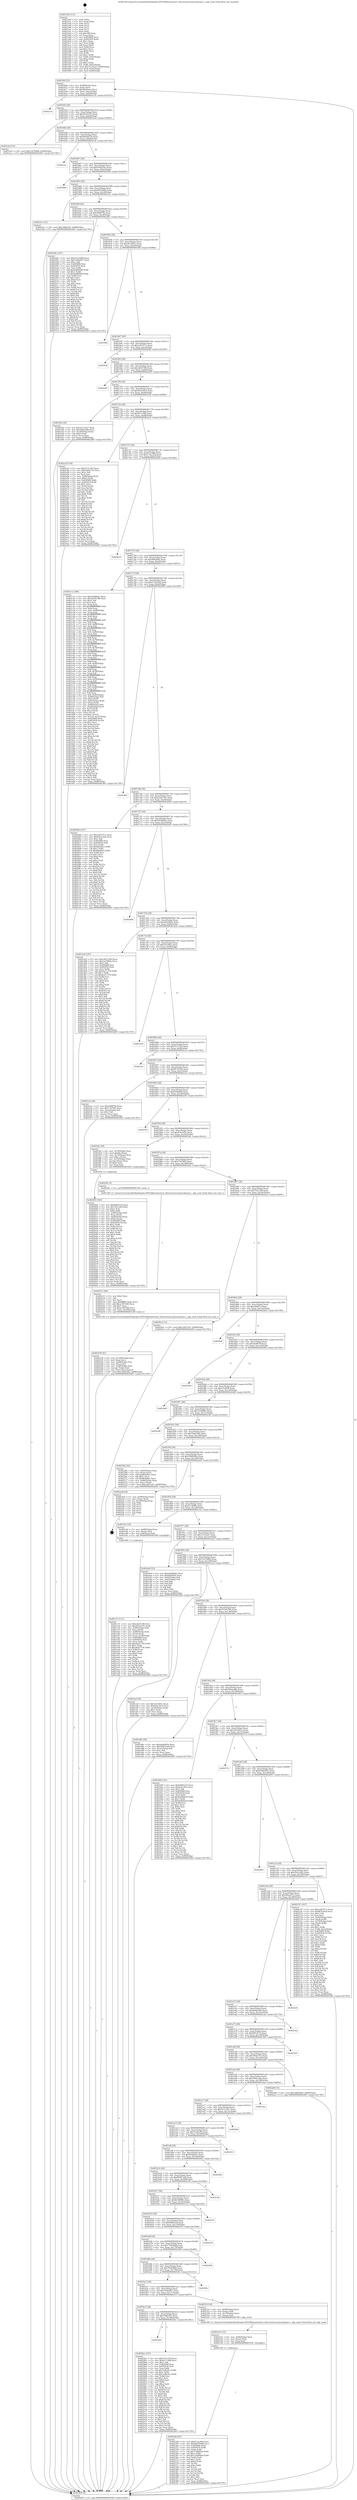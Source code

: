 digraph "0x4015a0" {
  label = "0x4015a0 (/mnt/c/Users/mathe/Desktop/tcc/POCII/binaries/extr_libuvtesttest-getsockname.c_udp_send_Final-ollvm.out::main(0))"
  labelloc = "t"
  node[shape=record]

  Entry [label="",width=0.3,height=0.3,shape=circle,fillcolor=black,style=filled]
  "0x40160f" [label="{
     0x40160f [32]\l
     | [instrs]\l
     &nbsp;&nbsp;0x40160f \<+6\>: mov -0x98(%rbp),%eax\l
     &nbsp;&nbsp;0x401615 \<+2\>: mov %eax,%ecx\l
     &nbsp;&nbsp;0x401617 \<+6\>: sub $0x8da9aace,%ecx\l
     &nbsp;&nbsp;0x40161d \<+6\>: mov %eax,-0xac(%rbp)\l
     &nbsp;&nbsp;0x401623 \<+6\>: mov %ecx,-0xb0(%rbp)\l
     &nbsp;&nbsp;0x401629 \<+6\>: je 0000000000402c14 \<main+0x1674\>\l
  }"]
  "0x402c14" [label="{
     0x402c14\l
  }", style=dashed]
  "0x40162f" [label="{
     0x40162f [28]\l
     | [instrs]\l
     &nbsp;&nbsp;0x40162f \<+5\>: jmp 0000000000401634 \<main+0x94\>\l
     &nbsp;&nbsp;0x401634 \<+6\>: mov -0xac(%rbp),%eax\l
     &nbsp;&nbsp;0x40163a \<+5\>: sub $0x943223f1,%eax\l
     &nbsp;&nbsp;0x40163f \<+6\>: mov %eax,-0xb4(%rbp)\l
     &nbsp;&nbsp;0x401645 \<+6\>: je 0000000000401ee0 \<main+0x940\>\l
  }"]
  Exit [label="",width=0.3,height=0.3,shape=circle,fillcolor=black,style=filled,peripheries=2]
  "0x401ee0" [label="{
     0x401ee0 [15]\l
     | [instrs]\l
     &nbsp;&nbsp;0x401ee0 \<+10\>: movl $0x31470d84,-0x98(%rbp)\l
     &nbsp;&nbsp;0x401eea \<+5\>: jmp 0000000000402d05 \<main+0x1765\>\l
  }"]
  "0x40164b" [label="{
     0x40164b [28]\l
     | [instrs]\l
     &nbsp;&nbsp;0x40164b \<+5\>: jmp 0000000000401650 \<main+0xb0\>\l
     &nbsp;&nbsp;0x401650 \<+6\>: mov -0xac(%rbp),%eax\l
     &nbsp;&nbsp;0x401656 \<+5\>: sub $0x962d4276,%eax\l
     &nbsp;&nbsp;0x40165b \<+6\>: mov %eax,-0xb8(%rbp)\l
     &nbsp;&nbsp;0x401661 \<+6\>: je 0000000000402caa \<main+0x170a\>\l
  }"]
  "0x401bdf" [label="{
     0x401bdf\l
  }", style=dashed]
  "0x402caa" [label="{
     0x402caa\l
  }", style=dashed]
  "0x401667" [label="{
     0x401667 [28]\l
     | [instrs]\l
     &nbsp;&nbsp;0x401667 \<+5\>: jmp 000000000040166c \<main+0xcc\>\l
     &nbsp;&nbsp;0x40166c \<+6\>: mov -0xac(%rbp),%eax\l
     &nbsp;&nbsp;0x401672 \<+5\>: sub $0x976623bc,%eax\l
     &nbsp;&nbsp;0x401677 \<+6\>: mov %eax,-0xbc(%rbp)\l
     &nbsp;&nbsp;0x40167d \<+6\>: je 0000000000402669 \<main+0x10c9\>\l
  }"]
  "0x4029ac" [label="{
     0x4029ac [147]\l
     | [instrs]\l
     &nbsp;&nbsp;0x4029ac \<+5\>: mov $0xf7e7e165,%eax\l
     &nbsp;&nbsp;0x4029b1 \<+5\>: mov $0xd57c36ff,%ecx\l
     &nbsp;&nbsp;0x4029b6 \<+2\>: mov $0x1,%dl\l
     &nbsp;&nbsp;0x4029b8 \<+7\>: mov 0x405068,%esi\l
     &nbsp;&nbsp;0x4029bf \<+7\>: mov 0x405054,%edi\l
     &nbsp;&nbsp;0x4029c6 \<+3\>: mov %esi,%r8d\l
     &nbsp;&nbsp;0x4029c9 \<+7\>: sub $0x7a9bcfce,%r8d\l
     &nbsp;&nbsp;0x4029d0 \<+4\>: sub $0x1,%r8d\l
     &nbsp;&nbsp;0x4029d4 \<+7\>: add $0x7a9bcfce,%r8d\l
     &nbsp;&nbsp;0x4029db \<+4\>: imul %r8d,%esi\l
     &nbsp;&nbsp;0x4029df \<+3\>: and $0x1,%esi\l
     &nbsp;&nbsp;0x4029e2 \<+3\>: cmp $0x0,%esi\l
     &nbsp;&nbsp;0x4029e5 \<+4\>: sete %r9b\l
     &nbsp;&nbsp;0x4029e9 \<+3\>: cmp $0xa,%edi\l
     &nbsp;&nbsp;0x4029ec \<+4\>: setl %r10b\l
     &nbsp;&nbsp;0x4029f0 \<+3\>: mov %r9b,%r11b\l
     &nbsp;&nbsp;0x4029f3 \<+4\>: xor $0xff,%r11b\l
     &nbsp;&nbsp;0x4029f7 \<+3\>: mov %r10b,%bl\l
     &nbsp;&nbsp;0x4029fa \<+3\>: xor $0xff,%bl\l
     &nbsp;&nbsp;0x4029fd \<+3\>: xor $0x1,%dl\l
     &nbsp;&nbsp;0x402a00 \<+3\>: mov %r11b,%r14b\l
     &nbsp;&nbsp;0x402a03 \<+4\>: and $0xff,%r14b\l
     &nbsp;&nbsp;0x402a07 \<+3\>: and %dl,%r9b\l
     &nbsp;&nbsp;0x402a0a \<+3\>: mov %bl,%r15b\l
     &nbsp;&nbsp;0x402a0d \<+4\>: and $0xff,%r15b\l
     &nbsp;&nbsp;0x402a11 \<+3\>: and %dl,%r10b\l
     &nbsp;&nbsp;0x402a14 \<+3\>: or %r9b,%r14b\l
     &nbsp;&nbsp;0x402a17 \<+3\>: or %r10b,%r15b\l
     &nbsp;&nbsp;0x402a1a \<+3\>: xor %r15b,%r14b\l
     &nbsp;&nbsp;0x402a1d \<+3\>: or %bl,%r11b\l
     &nbsp;&nbsp;0x402a20 \<+4\>: xor $0xff,%r11b\l
     &nbsp;&nbsp;0x402a24 \<+3\>: or $0x1,%dl\l
     &nbsp;&nbsp;0x402a27 \<+3\>: and %dl,%r11b\l
     &nbsp;&nbsp;0x402a2a \<+3\>: or %r11b,%r14b\l
     &nbsp;&nbsp;0x402a2d \<+4\>: test $0x1,%r14b\l
     &nbsp;&nbsp;0x402a31 \<+3\>: cmovne %ecx,%eax\l
     &nbsp;&nbsp;0x402a34 \<+6\>: mov %eax,-0x98(%rbp)\l
     &nbsp;&nbsp;0x402a3a \<+5\>: jmp 0000000000402d05 \<main+0x1765\>\l
  }"]
  "0x402669" [label="{
     0x402669\l
  }", style=dashed]
  "0x401683" [label="{
     0x401683 [28]\l
     | [instrs]\l
     &nbsp;&nbsp;0x401683 \<+5\>: jmp 0000000000401688 \<main+0xe8\>\l
     &nbsp;&nbsp;0x401688 \<+6\>: mov -0xac(%rbp),%eax\l
     &nbsp;&nbsp;0x40168e \<+5\>: sub $0xb0d7bb66,%eax\l
     &nbsp;&nbsp;0x401693 \<+6\>: mov %eax,-0xc0(%rbp)\l
     &nbsp;&nbsp;0x401699 \<+6\>: je 00000000004023a1 \<main+0xe01\>\l
  }"]
  "0x402340" [label="{
     0x402340 [97]\l
     | [instrs]\l
     &nbsp;&nbsp;0x402340 \<+5\>: mov $0xd7a2c98d,%esi\l
     &nbsp;&nbsp;0x402345 \<+5\>: mov $0xb0d7bb66,%ecx\l
     &nbsp;&nbsp;0x40234a \<+7\>: mov 0x405068,%edx\l
     &nbsp;&nbsp;0x402351 \<+8\>: mov 0x405054,%r8d\l
     &nbsp;&nbsp;0x402359 \<+3\>: mov %edx,%r9d\l
     &nbsp;&nbsp;0x40235c \<+7\>: sub $0x7c94064d,%r9d\l
     &nbsp;&nbsp;0x402363 \<+4\>: sub $0x1,%r9d\l
     &nbsp;&nbsp;0x402367 \<+7\>: add $0x7c94064d,%r9d\l
     &nbsp;&nbsp;0x40236e \<+4\>: imul %r9d,%edx\l
     &nbsp;&nbsp;0x402372 \<+3\>: and $0x1,%edx\l
     &nbsp;&nbsp;0x402375 \<+3\>: cmp $0x0,%edx\l
     &nbsp;&nbsp;0x402378 \<+4\>: sete %r10b\l
     &nbsp;&nbsp;0x40237c \<+4\>: cmp $0xa,%r8d\l
     &nbsp;&nbsp;0x402380 \<+4\>: setl %r11b\l
     &nbsp;&nbsp;0x402384 \<+3\>: mov %r10b,%bl\l
     &nbsp;&nbsp;0x402387 \<+3\>: and %r11b,%bl\l
     &nbsp;&nbsp;0x40238a \<+3\>: xor %r11b,%r10b\l
     &nbsp;&nbsp;0x40238d \<+3\>: or %r10b,%bl\l
     &nbsp;&nbsp;0x402390 \<+3\>: test $0x1,%bl\l
     &nbsp;&nbsp;0x402393 \<+3\>: cmovne %ecx,%esi\l
     &nbsp;&nbsp;0x402396 \<+6\>: mov %esi,-0x98(%rbp)\l
     &nbsp;&nbsp;0x40239c \<+5\>: jmp 0000000000402d05 \<main+0x1765\>\l
  }"]
  "0x4023a1" [label="{
     0x4023a1 [15]\l
     | [instrs]\l
     &nbsp;&nbsp;0x4023a1 \<+10\>: movl $0x7d061fd7,-0x98(%rbp)\l
     &nbsp;&nbsp;0x4023ab \<+5\>: jmp 0000000000402d05 \<main+0x1765\>\l
  }"]
  "0x40169f" [label="{
     0x40169f [28]\l
     | [instrs]\l
     &nbsp;&nbsp;0x40169f \<+5\>: jmp 00000000004016a4 \<main+0x104\>\l
     &nbsp;&nbsp;0x4016a4 \<+6\>: mov -0xac(%rbp),%eax\l
     &nbsp;&nbsp;0x4016aa \<+5\>: sub $0xc06f97fb,%eax\l
     &nbsp;&nbsp;0x4016af \<+6\>: mov %eax,-0xc4(%rbp)\l
     &nbsp;&nbsp;0x4016b5 \<+6\>: je 000000000040228c \<main+0xcec\>\l
  }"]
  "0x402331" [label="{
     0x402331 [15]\l
     | [instrs]\l
     &nbsp;&nbsp;0x402331 \<+4\>: mov -0x68(%rbp),%rax\l
     &nbsp;&nbsp;0x402335 \<+3\>: mov (%rax),%rax\l
     &nbsp;&nbsp;0x402338 \<+3\>: mov %rax,%rdi\l
     &nbsp;&nbsp;0x40233b \<+5\>: call 0000000000401030 \<free@plt\>\l
     | [calls]\l
     &nbsp;&nbsp;0x401030 \{1\} (unknown)\l
  }"]
  "0x40228c" [label="{
     0x40228c [147]\l
     | [instrs]\l
     &nbsp;&nbsp;0x40228c \<+5\>: mov $0xd7a2c98d,%eax\l
     &nbsp;&nbsp;0x402291 \<+5\>: mov $0x7c60a657,%ecx\l
     &nbsp;&nbsp;0x402296 \<+2\>: mov $0x1,%dl\l
     &nbsp;&nbsp;0x402298 \<+7\>: mov 0x405068,%esi\l
     &nbsp;&nbsp;0x40229f \<+7\>: mov 0x405054,%edi\l
     &nbsp;&nbsp;0x4022a6 \<+3\>: mov %esi,%r8d\l
     &nbsp;&nbsp;0x4022a9 \<+7\>: add $0x4a86000f,%r8d\l
     &nbsp;&nbsp;0x4022b0 \<+4\>: sub $0x1,%r8d\l
     &nbsp;&nbsp;0x4022b4 \<+7\>: sub $0x4a86000f,%r8d\l
     &nbsp;&nbsp;0x4022bb \<+4\>: imul %r8d,%esi\l
     &nbsp;&nbsp;0x4022bf \<+3\>: and $0x1,%esi\l
     &nbsp;&nbsp;0x4022c2 \<+3\>: cmp $0x0,%esi\l
     &nbsp;&nbsp;0x4022c5 \<+4\>: sete %r9b\l
     &nbsp;&nbsp;0x4022c9 \<+3\>: cmp $0xa,%edi\l
     &nbsp;&nbsp;0x4022cc \<+4\>: setl %r10b\l
     &nbsp;&nbsp;0x4022d0 \<+3\>: mov %r9b,%r11b\l
     &nbsp;&nbsp;0x4022d3 \<+4\>: xor $0xff,%r11b\l
     &nbsp;&nbsp;0x4022d7 \<+3\>: mov %r10b,%bl\l
     &nbsp;&nbsp;0x4022da \<+3\>: xor $0xff,%bl\l
     &nbsp;&nbsp;0x4022dd \<+3\>: xor $0x0,%dl\l
     &nbsp;&nbsp;0x4022e0 \<+3\>: mov %r11b,%r14b\l
     &nbsp;&nbsp;0x4022e3 \<+4\>: and $0x0,%r14b\l
     &nbsp;&nbsp;0x4022e7 \<+3\>: and %dl,%r9b\l
     &nbsp;&nbsp;0x4022ea \<+3\>: mov %bl,%r15b\l
     &nbsp;&nbsp;0x4022ed \<+4\>: and $0x0,%r15b\l
     &nbsp;&nbsp;0x4022f1 \<+3\>: and %dl,%r10b\l
     &nbsp;&nbsp;0x4022f4 \<+3\>: or %r9b,%r14b\l
     &nbsp;&nbsp;0x4022f7 \<+3\>: or %r10b,%r15b\l
     &nbsp;&nbsp;0x4022fa \<+3\>: xor %r15b,%r14b\l
     &nbsp;&nbsp;0x4022fd \<+3\>: or %bl,%r11b\l
     &nbsp;&nbsp;0x402300 \<+4\>: xor $0xff,%r11b\l
     &nbsp;&nbsp;0x402304 \<+3\>: or $0x0,%dl\l
     &nbsp;&nbsp;0x402307 \<+3\>: and %dl,%r11b\l
     &nbsp;&nbsp;0x40230a \<+3\>: or %r11b,%r14b\l
     &nbsp;&nbsp;0x40230d \<+4\>: test $0x1,%r14b\l
     &nbsp;&nbsp;0x402311 \<+3\>: cmovne %ecx,%eax\l
     &nbsp;&nbsp;0x402314 \<+6\>: mov %eax,-0x98(%rbp)\l
     &nbsp;&nbsp;0x40231a \<+5\>: jmp 0000000000402d05 \<main+0x1765\>\l
  }"]
  "0x4016bb" [label="{
     0x4016bb [28]\l
     | [instrs]\l
     &nbsp;&nbsp;0x4016bb \<+5\>: jmp 00000000004016c0 \<main+0x120\>\l
     &nbsp;&nbsp;0x4016c0 \<+6\>: mov -0xac(%rbp),%eax\l
     &nbsp;&nbsp;0x4016c6 \<+5\>: sub $0xc0c3481c,%eax\l
     &nbsp;&nbsp;0x4016cb \<+6\>: mov %eax,-0xc8(%rbp)\l
     &nbsp;&nbsp;0x4016d1 \<+6\>: je 0000000000401f0d \<main+0x96d\>\l
  }"]
  "0x401bc3" [label="{
     0x401bc3 [28]\l
     | [instrs]\l
     &nbsp;&nbsp;0x401bc3 \<+5\>: jmp 0000000000401bc8 \<main+0x628\>\l
     &nbsp;&nbsp;0x401bc8 \<+6\>: mov -0xac(%rbp),%eax\l
     &nbsp;&nbsp;0x401bce \<+5\>: sub $0x7d061fd7,%eax\l
     &nbsp;&nbsp;0x401bd3 \<+6\>: mov %eax,-0x180(%rbp)\l
     &nbsp;&nbsp;0x401bd9 \<+6\>: je 00000000004029ac \<main+0x140c\>\l
  }"]
  "0x401f0d" [label="{
     0x401f0d\l
  }", style=dashed]
  "0x4016d7" [label="{
     0x4016d7 [28]\l
     | [instrs]\l
     &nbsp;&nbsp;0x4016d7 \<+5\>: jmp 00000000004016dc \<main+0x13c\>\l
     &nbsp;&nbsp;0x4016dc \<+6\>: mov -0xac(%rbp),%eax\l
     &nbsp;&nbsp;0x4016e2 \<+5\>: sub $0xca6747c1,%eax\l
     &nbsp;&nbsp;0x4016e7 \<+6\>: mov %eax,-0xcc(%rbp)\l
     &nbsp;&nbsp;0x4016ed \<+6\>: je 0000000000402bbf \<main+0x161f\>\l
  }"]
  "0x40231f" [label="{
     0x40231f [18]\l
     | [instrs]\l
     &nbsp;&nbsp;0x40231f \<+4\>: mov -0x68(%rbp),%rax\l
     &nbsp;&nbsp;0x402323 \<+3\>: mov (%rax),%rdi\l
     &nbsp;&nbsp;0x402326 \<+4\>: mov -0x78(%rbp),%rax\l
     &nbsp;&nbsp;0x40232a \<+2\>: mov (%rax),%esi\l
     &nbsp;&nbsp;0x40232c \<+5\>: call 00000000004013f0 \<udp_send\>\l
     | [calls]\l
     &nbsp;&nbsp;0x4013f0 \{1\} (/mnt/c/Users/mathe/Desktop/tcc/POCII/binaries/extr_libuvtesttest-getsockname.c_udp_send_Final-ollvm.out::udp_send)\l
  }"]
  "0x402bbf" [label="{
     0x402bbf\l
  }", style=dashed]
  "0x4016f3" [label="{
     0x4016f3 [28]\l
     | [instrs]\l
     &nbsp;&nbsp;0x4016f3 \<+5\>: jmp 00000000004016f8 \<main+0x158\>\l
     &nbsp;&nbsp;0x4016f8 \<+6\>: mov -0xac(%rbp),%eax\l
     &nbsp;&nbsp;0x4016fe \<+5\>: sub $0xcdb37c80,%eax\l
     &nbsp;&nbsp;0x401703 \<+6\>: mov %eax,-0xd0(%rbp)\l
     &nbsp;&nbsp;0x401709 \<+6\>: je 0000000000402b45 \<main+0x15a5\>\l
  }"]
  "0x401ba7" [label="{
     0x401ba7 [28]\l
     | [instrs]\l
     &nbsp;&nbsp;0x401ba7 \<+5\>: jmp 0000000000401bac \<main+0x60c\>\l
     &nbsp;&nbsp;0x401bac \<+6\>: mov -0xac(%rbp),%eax\l
     &nbsp;&nbsp;0x401bb2 \<+5\>: sub $0x7c60a657,%eax\l
     &nbsp;&nbsp;0x401bb7 \<+6\>: mov %eax,-0x17c(%rbp)\l
     &nbsp;&nbsp;0x401bbd \<+6\>: je 000000000040231f \<main+0xd7f\>\l
  }"]
  "0x402b45" [label="{
     0x402b45\l
  }", style=dashed]
  "0x40170f" [label="{
     0x40170f [28]\l
     | [instrs]\l
     &nbsp;&nbsp;0x40170f \<+5\>: jmp 0000000000401714 \<main+0x174\>\l
     &nbsp;&nbsp;0x401714 \<+6\>: mov -0xac(%rbp),%eax\l
     &nbsp;&nbsp;0x40171a \<+5\>: sub $0xd50c36c5,%eax\l
     &nbsp;&nbsp;0x40171f \<+6\>: mov %eax,-0xd4(%rbp)\l
     &nbsp;&nbsp;0x401725 \<+6\>: je 0000000000401f2b \<main+0x98b\>\l
  }"]
  "0x4026fc" [label="{
     0x4026fc\l
  }", style=dashed]
  "0x401f2b" [label="{
     0x401f2b [30]\l
     | [instrs]\l
     &nbsp;&nbsp;0x401f2b \<+5\>: mov $0x5a7c2427,%eax\l
     &nbsp;&nbsp;0x401f30 \<+5\>: mov $0x346aed4b,%ecx\l
     &nbsp;&nbsp;0x401f35 \<+3\>: mov -0x30(%rbp),%edx\l
     &nbsp;&nbsp;0x401f38 \<+3\>: cmp $0x0,%edx\l
     &nbsp;&nbsp;0x401f3b \<+3\>: cmove %ecx,%eax\l
     &nbsp;&nbsp;0x401f3e \<+6\>: mov %eax,-0x98(%rbp)\l
     &nbsp;&nbsp;0x401f44 \<+5\>: jmp 0000000000402d05 \<main+0x1765\>\l
  }"]
  "0x40172b" [label="{
     0x40172b [28]\l
     | [instrs]\l
     &nbsp;&nbsp;0x40172b \<+5\>: jmp 0000000000401730 \<main+0x190\>\l
     &nbsp;&nbsp;0x401730 \<+6\>: mov -0xac(%rbp),%eax\l
     &nbsp;&nbsp;0x401736 \<+5\>: sub $0xd57c36ff,%eax\l
     &nbsp;&nbsp;0x40173b \<+6\>: mov %eax,-0xd8(%rbp)\l
     &nbsp;&nbsp;0x401741 \<+6\>: je 0000000000402a3f \<main+0x149f\>\l
  }"]
  "0x401b8b" [label="{
     0x401b8b [28]\l
     | [instrs]\l
     &nbsp;&nbsp;0x401b8b \<+5\>: jmp 0000000000401b90 \<main+0x5f0\>\l
     &nbsp;&nbsp;0x401b90 \<+6\>: mov -0xac(%rbp),%eax\l
     &nbsp;&nbsp;0x401b96 \<+5\>: sub $0x79d93866,%eax\l
     &nbsp;&nbsp;0x401b9b \<+6\>: mov %eax,-0x178(%rbp)\l
     &nbsp;&nbsp;0x401ba1 \<+6\>: je 00000000004026fc \<main+0x115c\>\l
  }"]
  "0x402a3f" [label="{
     0x402a3f [154]\l
     | [instrs]\l
     &nbsp;&nbsp;0x402a3f \<+5\>: mov $0xf7e7e165,%eax\l
     &nbsp;&nbsp;0x402a44 \<+5\>: mov $0x564bc753,%ecx\l
     &nbsp;&nbsp;0x402a49 \<+2\>: mov $0x1,%dl\l
     &nbsp;&nbsp;0x402a4b \<+2\>: xor %esi,%esi\l
     &nbsp;&nbsp;0x402a4d \<+7\>: mov -0x90(%rbp),%rdi\l
     &nbsp;&nbsp;0x402a54 \<+6\>: movl $0x0,(%rdi)\l
     &nbsp;&nbsp;0x402a5a \<+8\>: mov 0x405068,%r8d\l
     &nbsp;&nbsp;0x402a62 \<+8\>: mov 0x405054,%r9d\l
     &nbsp;&nbsp;0x402a6a \<+3\>: sub $0x1,%esi\l
     &nbsp;&nbsp;0x402a6d \<+3\>: mov %r8d,%r10d\l
     &nbsp;&nbsp;0x402a70 \<+3\>: add %esi,%r10d\l
     &nbsp;&nbsp;0x402a73 \<+4\>: imul %r10d,%r8d\l
     &nbsp;&nbsp;0x402a77 \<+4\>: and $0x1,%r8d\l
     &nbsp;&nbsp;0x402a7b \<+4\>: cmp $0x0,%r8d\l
     &nbsp;&nbsp;0x402a7f \<+4\>: sete %r11b\l
     &nbsp;&nbsp;0x402a83 \<+4\>: cmp $0xa,%r9d\l
     &nbsp;&nbsp;0x402a87 \<+3\>: setl %bl\l
     &nbsp;&nbsp;0x402a8a \<+3\>: mov %r11b,%r14b\l
     &nbsp;&nbsp;0x402a8d \<+4\>: xor $0xff,%r14b\l
     &nbsp;&nbsp;0x402a91 \<+3\>: mov %bl,%r15b\l
     &nbsp;&nbsp;0x402a94 \<+4\>: xor $0xff,%r15b\l
     &nbsp;&nbsp;0x402a98 \<+3\>: xor $0x1,%dl\l
     &nbsp;&nbsp;0x402a9b \<+3\>: mov %r14b,%r12b\l
     &nbsp;&nbsp;0x402a9e \<+4\>: and $0xff,%r12b\l
     &nbsp;&nbsp;0x402aa2 \<+3\>: and %dl,%r11b\l
     &nbsp;&nbsp;0x402aa5 \<+3\>: mov %r15b,%r13b\l
     &nbsp;&nbsp;0x402aa8 \<+4\>: and $0xff,%r13b\l
     &nbsp;&nbsp;0x402aac \<+2\>: and %dl,%bl\l
     &nbsp;&nbsp;0x402aae \<+3\>: or %r11b,%r12b\l
     &nbsp;&nbsp;0x402ab1 \<+3\>: or %bl,%r13b\l
     &nbsp;&nbsp;0x402ab4 \<+3\>: xor %r13b,%r12b\l
     &nbsp;&nbsp;0x402ab7 \<+3\>: or %r15b,%r14b\l
     &nbsp;&nbsp;0x402aba \<+4\>: xor $0xff,%r14b\l
     &nbsp;&nbsp;0x402abe \<+3\>: or $0x1,%dl\l
     &nbsp;&nbsp;0x402ac1 \<+3\>: and %dl,%r14b\l
     &nbsp;&nbsp;0x402ac4 \<+3\>: or %r14b,%r12b\l
     &nbsp;&nbsp;0x402ac7 \<+4\>: test $0x1,%r12b\l
     &nbsp;&nbsp;0x402acb \<+3\>: cmovne %ecx,%eax\l
     &nbsp;&nbsp;0x402ace \<+6\>: mov %eax,-0x98(%rbp)\l
     &nbsp;&nbsp;0x402ad4 \<+5\>: jmp 0000000000402d05 \<main+0x1765\>\l
  }"]
  "0x401747" [label="{
     0x401747 [28]\l
     | [instrs]\l
     &nbsp;&nbsp;0x401747 \<+5\>: jmp 000000000040174c \<main+0x1ac\>\l
     &nbsp;&nbsp;0x40174c \<+6\>: mov -0xac(%rbp),%eax\l
     &nbsp;&nbsp;0x401752 \<+5\>: sub $0xd7a2c98d,%eax\l
     &nbsp;&nbsp;0x401757 \<+6\>: mov %eax,-0xdc(%rbp)\l
     &nbsp;&nbsp;0x40175d \<+6\>: je 0000000000402be4 \<main+0x1644\>\l
  }"]
  "0x402406" [label="{
     0x402406\l
  }", style=dashed]
  "0x402be4" [label="{
     0x402be4\l
  }", style=dashed]
  "0x401763" [label="{
     0x401763 [28]\l
     | [instrs]\l
     &nbsp;&nbsp;0x401763 \<+5\>: jmp 0000000000401768 \<main+0x1c8\>\l
     &nbsp;&nbsp;0x401768 \<+6\>: mov -0xac(%rbp),%eax\l
     &nbsp;&nbsp;0x40176e \<+5\>: sub $0xdf9a4f3b,%eax\l
     &nbsp;&nbsp;0x401773 \<+6\>: mov %eax,-0xe0(%rbp)\l
     &nbsp;&nbsp;0x401779 \<+6\>: je 0000000000401c1e \<main+0x67e\>\l
  }"]
  "0x401b6f" [label="{
     0x401b6f [28]\l
     | [instrs]\l
     &nbsp;&nbsp;0x401b6f \<+5\>: jmp 0000000000401b74 \<main+0x5d4\>\l
     &nbsp;&nbsp;0x401b74 \<+6\>: mov -0xac(%rbp),%eax\l
     &nbsp;&nbsp;0x401b7a \<+5\>: sub $0x75544a48,%eax\l
     &nbsp;&nbsp;0x401b7f \<+6\>: mov %eax,-0x174(%rbp)\l
     &nbsp;&nbsp;0x401b85 \<+6\>: je 0000000000402406 \<main+0xe66\>\l
  }"]
  "0x401c1e" [label="{
     0x401c1e [366]\l
     | [instrs]\l
     &nbsp;&nbsp;0x401c1e \<+5\>: mov $0xe63844dc,%eax\l
     &nbsp;&nbsp;0x401c23 \<+5\>: mov $0x33391766,%ecx\l
     &nbsp;&nbsp;0x401c28 \<+2\>: mov $0x1,%dl\l
     &nbsp;&nbsp;0x401c2a \<+2\>: xor %esi,%esi\l
     &nbsp;&nbsp;0x401c2c \<+3\>: mov %rsp,%rdi\l
     &nbsp;&nbsp;0x401c2f \<+4\>: add $0xfffffffffffffff0,%rdi\l
     &nbsp;&nbsp;0x401c33 \<+3\>: mov %rdi,%rsp\l
     &nbsp;&nbsp;0x401c36 \<+7\>: mov %rdi,-0x90(%rbp)\l
     &nbsp;&nbsp;0x401c3d \<+3\>: mov %rsp,%rdi\l
     &nbsp;&nbsp;0x401c40 \<+4\>: add $0xfffffffffffffff0,%rdi\l
     &nbsp;&nbsp;0x401c44 \<+3\>: mov %rdi,%rsp\l
     &nbsp;&nbsp;0x401c47 \<+3\>: mov %rsp,%r8\l
     &nbsp;&nbsp;0x401c4a \<+4\>: add $0xfffffffffffffff0,%r8\l
     &nbsp;&nbsp;0x401c4e \<+3\>: mov %r8,%rsp\l
     &nbsp;&nbsp;0x401c51 \<+7\>: mov %r8,-0x88(%rbp)\l
     &nbsp;&nbsp;0x401c58 \<+3\>: mov %rsp,%r8\l
     &nbsp;&nbsp;0x401c5b \<+4\>: add $0xfffffffffffffff0,%r8\l
     &nbsp;&nbsp;0x401c5f \<+3\>: mov %r8,%rsp\l
     &nbsp;&nbsp;0x401c62 \<+4\>: mov %r8,-0x80(%rbp)\l
     &nbsp;&nbsp;0x401c66 \<+3\>: mov %rsp,%r8\l
     &nbsp;&nbsp;0x401c69 \<+4\>: add $0xfffffffffffffff0,%r8\l
     &nbsp;&nbsp;0x401c6d \<+3\>: mov %r8,%rsp\l
     &nbsp;&nbsp;0x401c70 \<+4\>: mov %r8,-0x78(%rbp)\l
     &nbsp;&nbsp;0x401c74 \<+3\>: mov %rsp,%r8\l
     &nbsp;&nbsp;0x401c77 \<+4\>: add $0xfffffffffffffff0,%r8\l
     &nbsp;&nbsp;0x401c7b \<+3\>: mov %r8,%rsp\l
     &nbsp;&nbsp;0x401c7e \<+4\>: mov %r8,-0x70(%rbp)\l
     &nbsp;&nbsp;0x401c82 \<+3\>: mov %rsp,%r8\l
     &nbsp;&nbsp;0x401c85 \<+4\>: add $0xfffffffffffffff0,%r8\l
     &nbsp;&nbsp;0x401c89 \<+3\>: mov %r8,%rsp\l
     &nbsp;&nbsp;0x401c8c \<+4\>: mov %r8,-0x68(%rbp)\l
     &nbsp;&nbsp;0x401c90 \<+3\>: mov %rsp,%r8\l
     &nbsp;&nbsp;0x401c93 \<+4\>: add $0xfffffffffffffff0,%r8\l
     &nbsp;&nbsp;0x401c97 \<+3\>: mov %r8,%rsp\l
     &nbsp;&nbsp;0x401c9a \<+4\>: mov %r8,-0x60(%rbp)\l
     &nbsp;&nbsp;0x401c9e \<+3\>: mov %rsp,%r8\l
     &nbsp;&nbsp;0x401ca1 \<+4\>: add $0xfffffffffffffff0,%r8\l
     &nbsp;&nbsp;0x401ca5 \<+3\>: mov %r8,%rsp\l
     &nbsp;&nbsp;0x401ca8 \<+4\>: mov %r8,-0x58(%rbp)\l
     &nbsp;&nbsp;0x401cac \<+3\>: mov %rsp,%r8\l
     &nbsp;&nbsp;0x401caf \<+4\>: add $0xfffffffffffffff0,%r8\l
     &nbsp;&nbsp;0x401cb3 \<+3\>: mov %r8,%rsp\l
     &nbsp;&nbsp;0x401cb6 \<+4\>: mov %r8,-0x50(%rbp)\l
     &nbsp;&nbsp;0x401cba \<+3\>: mov %rsp,%r8\l
     &nbsp;&nbsp;0x401cbd \<+4\>: add $0xfffffffffffffff0,%r8\l
     &nbsp;&nbsp;0x401cc1 \<+3\>: mov %r8,%rsp\l
     &nbsp;&nbsp;0x401cc4 \<+4\>: mov %r8,-0x48(%rbp)\l
     &nbsp;&nbsp;0x401cc8 \<+3\>: mov %rsp,%r8\l
     &nbsp;&nbsp;0x401ccb \<+4\>: add $0xfffffffffffffff0,%r8\l
     &nbsp;&nbsp;0x401ccf \<+3\>: mov %r8,%rsp\l
     &nbsp;&nbsp;0x401cd2 \<+4\>: mov %r8,-0x40(%rbp)\l
     &nbsp;&nbsp;0x401cd6 \<+7\>: mov -0x90(%rbp),%r8\l
     &nbsp;&nbsp;0x401cdd \<+7\>: movl $0x0,(%r8)\l
     &nbsp;&nbsp;0x401ce4 \<+7\>: mov -0x9c(%rbp),%r9d\l
     &nbsp;&nbsp;0x401ceb \<+3\>: mov %r9d,(%rdi)\l
     &nbsp;&nbsp;0x401cee \<+7\>: mov -0x88(%rbp),%r8\l
     &nbsp;&nbsp;0x401cf5 \<+7\>: mov -0xa8(%rbp),%r10\l
     &nbsp;&nbsp;0x401cfc \<+3\>: mov %r10,(%r8)\l
     &nbsp;&nbsp;0x401cff \<+3\>: cmpl $0x2,(%rdi)\l
     &nbsp;&nbsp;0x401d02 \<+4\>: setne %r11b\l
     &nbsp;&nbsp;0x401d06 \<+4\>: and $0x1,%r11b\l
     &nbsp;&nbsp;0x401d0a \<+4\>: mov %r11b,-0x31(%rbp)\l
     &nbsp;&nbsp;0x401d0e \<+7\>: mov 0x405068,%ebx\l
     &nbsp;&nbsp;0x401d15 \<+8\>: mov 0x405054,%r14d\l
     &nbsp;&nbsp;0x401d1d \<+3\>: sub $0x1,%esi\l
     &nbsp;&nbsp;0x401d20 \<+3\>: mov %ebx,%r15d\l
     &nbsp;&nbsp;0x401d23 \<+3\>: add %esi,%r15d\l
     &nbsp;&nbsp;0x401d26 \<+4\>: imul %r15d,%ebx\l
     &nbsp;&nbsp;0x401d2a \<+3\>: and $0x1,%ebx\l
     &nbsp;&nbsp;0x401d2d \<+3\>: cmp $0x0,%ebx\l
     &nbsp;&nbsp;0x401d30 \<+4\>: sete %r11b\l
     &nbsp;&nbsp;0x401d34 \<+4\>: cmp $0xa,%r14d\l
     &nbsp;&nbsp;0x401d38 \<+4\>: setl %r12b\l
     &nbsp;&nbsp;0x401d3c \<+3\>: mov %r11b,%r13b\l
     &nbsp;&nbsp;0x401d3f \<+4\>: xor $0xff,%r13b\l
     &nbsp;&nbsp;0x401d43 \<+3\>: mov %r12b,%sil\l
     &nbsp;&nbsp;0x401d46 \<+4\>: xor $0xff,%sil\l
     &nbsp;&nbsp;0x401d4a \<+3\>: xor $0x1,%dl\l
     &nbsp;&nbsp;0x401d4d \<+3\>: mov %r13b,%dil\l
     &nbsp;&nbsp;0x401d50 \<+4\>: and $0xff,%dil\l
     &nbsp;&nbsp;0x401d54 \<+3\>: and %dl,%r11b\l
     &nbsp;&nbsp;0x401d57 \<+3\>: mov %sil,%r8b\l
     &nbsp;&nbsp;0x401d5a \<+4\>: and $0xff,%r8b\l
     &nbsp;&nbsp;0x401d5e \<+3\>: and %dl,%r12b\l
     &nbsp;&nbsp;0x401d61 \<+3\>: or %r11b,%dil\l
     &nbsp;&nbsp;0x401d64 \<+3\>: or %r12b,%r8b\l
     &nbsp;&nbsp;0x401d67 \<+3\>: xor %r8b,%dil\l
     &nbsp;&nbsp;0x401d6a \<+3\>: or %sil,%r13b\l
     &nbsp;&nbsp;0x401d6d \<+4\>: xor $0xff,%r13b\l
     &nbsp;&nbsp;0x401d71 \<+3\>: or $0x1,%dl\l
     &nbsp;&nbsp;0x401d74 \<+3\>: and %dl,%r13b\l
     &nbsp;&nbsp;0x401d77 \<+3\>: or %r13b,%dil\l
     &nbsp;&nbsp;0x401d7a \<+4\>: test $0x1,%dil\l
     &nbsp;&nbsp;0x401d7e \<+3\>: cmovne %ecx,%eax\l
     &nbsp;&nbsp;0x401d81 \<+6\>: mov %eax,-0x98(%rbp)\l
     &nbsp;&nbsp;0x401d87 \<+5\>: jmp 0000000000402d05 \<main+0x1765\>\l
  }"]
  "0x40177f" [label="{
     0x40177f [28]\l
     | [instrs]\l
     &nbsp;&nbsp;0x40177f \<+5\>: jmp 0000000000401784 \<main+0x1e4\>\l
     &nbsp;&nbsp;0x401784 \<+6\>: mov -0xac(%rbp),%eax\l
     &nbsp;&nbsp;0x40178a \<+5\>: sub $0xe1022de6,%eax\l
     &nbsp;&nbsp;0x40178f \<+6\>: mov %eax,-0xe4(%rbp)\l
     &nbsp;&nbsp;0x401795 \<+6\>: je 000000000040280f \<main+0x126f\>\l
  }"]
  "0x402b78" [label="{
     0x402b78\l
  }", style=dashed]
  "0x40280f" [label="{
     0x40280f\l
  }", style=dashed]
  "0x40179b" [label="{
     0x40179b [28]\l
     | [instrs]\l
     &nbsp;&nbsp;0x40179b \<+5\>: jmp 00000000004017a0 \<main+0x200\>\l
     &nbsp;&nbsp;0x4017a0 \<+6\>: mov -0xac(%rbp),%eax\l
     &nbsp;&nbsp;0x4017a6 \<+5\>: sub $0xe2447e41,%eax\l
     &nbsp;&nbsp;0x4017ab \<+6\>: mov %eax,-0xe8(%rbp)\l
     &nbsp;&nbsp;0x4017b1 \<+6\>: je 00000000004020b4 \<main+0xb14\>\l
  }"]
  "0x401b53" [label="{
     0x401b53 [28]\l
     | [instrs]\l
     &nbsp;&nbsp;0x401b53 \<+5\>: jmp 0000000000401b58 \<main+0x5b8\>\l
     &nbsp;&nbsp;0x401b58 \<+6\>: mov -0xac(%rbp),%eax\l
     &nbsp;&nbsp;0x401b5e \<+5\>: sub $0x6d6f53c9,%eax\l
     &nbsp;&nbsp;0x401b63 \<+6\>: mov %eax,-0x170(%rbp)\l
     &nbsp;&nbsp;0x401b69 \<+6\>: je 0000000000402b78 \<main+0x15d8\>\l
  }"]
  "0x4020b4" [label="{
     0x4020b4 [147]\l
     | [instrs]\l
     &nbsp;&nbsp;0x4020b4 \<+5\>: mov $0xca6747c1,%eax\l
     &nbsp;&nbsp;0x4020b9 \<+5\>: mov $0x45d1c4d2,%ecx\l
     &nbsp;&nbsp;0x4020be \<+2\>: mov $0x1,%dl\l
     &nbsp;&nbsp;0x4020c0 \<+7\>: mov 0x405068,%esi\l
     &nbsp;&nbsp;0x4020c7 \<+7\>: mov 0x405054,%edi\l
     &nbsp;&nbsp;0x4020ce \<+3\>: mov %esi,%r8d\l
     &nbsp;&nbsp;0x4020d1 \<+7\>: add $0x68e4be5,%r8d\l
     &nbsp;&nbsp;0x4020d8 \<+4\>: sub $0x1,%r8d\l
     &nbsp;&nbsp;0x4020dc \<+7\>: sub $0x68e4be5,%r8d\l
     &nbsp;&nbsp;0x4020e3 \<+4\>: imul %r8d,%esi\l
     &nbsp;&nbsp;0x4020e7 \<+3\>: and $0x1,%esi\l
     &nbsp;&nbsp;0x4020ea \<+3\>: cmp $0x0,%esi\l
     &nbsp;&nbsp;0x4020ed \<+4\>: sete %r9b\l
     &nbsp;&nbsp;0x4020f1 \<+3\>: cmp $0xa,%edi\l
     &nbsp;&nbsp;0x4020f4 \<+4\>: setl %r10b\l
     &nbsp;&nbsp;0x4020f8 \<+3\>: mov %r9b,%r11b\l
     &nbsp;&nbsp;0x4020fb \<+4\>: xor $0xff,%r11b\l
     &nbsp;&nbsp;0x4020ff \<+3\>: mov %r10b,%bl\l
     &nbsp;&nbsp;0x402102 \<+3\>: xor $0xff,%bl\l
     &nbsp;&nbsp;0x402105 \<+3\>: xor $0x0,%dl\l
     &nbsp;&nbsp;0x402108 \<+3\>: mov %r11b,%r14b\l
     &nbsp;&nbsp;0x40210b \<+4\>: and $0x0,%r14b\l
     &nbsp;&nbsp;0x40210f \<+3\>: and %dl,%r9b\l
     &nbsp;&nbsp;0x402112 \<+3\>: mov %bl,%r15b\l
     &nbsp;&nbsp;0x402115 \<+4\>: and $0x0,%r15b\l
     &nbsp;&nbsp;0x402119 \<+3\>: and %dl,%r10b\l
     &nbsp;&nbsp;0x40211c \<+3\>: or %r9b,%r14b\l
     &nbsp;&nbsp;0x40211f \<+3\>: or %r10b,%r15b\l
     &nbsp;&nbsp;0x402122 \<+3\>: xor %r15b,%r14b\l
     &nbsp;&nbsp;0x402125 \<+3\>: or %bl,%r11b\l
     &nbsp;&nbsp;0x402128 \<+4\>: xor $0xff,%r11b\l
     &nbsp;&nbsp;0x40212c \<+3\>: or $0x0,%dl\l
     &nbsp;&nbsp;0x40212f \<+3\>: and %dl,%r11b\l
     &nbsp;&nbsp;0x402132 \<+3\>: or %r11b,%r14b\l
     &nbsp;&nbsp;0x402135 \<+4\>: test $0x1,%r14b\l
     &nbsp;&nbsp;0x402139 \<+3\>: cmovne %ecx,%eax\l
     &nbsp;&nbsp;0x40213c \<+6\>: mov %eax,-0x98(%rbp)\l
     &nbsp;&nbsp;0x402142 \<+5\>: jmp 0000000000402d05 \<main+0x1765\>\l
  }"]
  "0x4017b7" [label="{
     0x4017b7 [28]\l
     | [instrs]\l
     &nbsp;&nbsp;0x4017b7 \<+5\>: jmp 00000000004017bc \<main+0x21c\>\l
     &nbsp;&nbsp;0x4017bc \<+6\>: mov -0xac(%rbp),%eax\l
     &nbsp;&nbsp;0x4017c2 \<+5\>: sub $0xe63844dc,%eax\l
     &nbsp;&nbsp;0x4017c7 \<+6\>: mov %eax,-0xec(%rbp)\l
     &nbsp;&nbsp;0x4017cd \<+6\>: je 0000000000402b00 \<main+0x1560\>\l
  }"]
  "0x4027a5" [label="{
     0x4027a5\l
  }", style=dashed]
  "0x402b00" [label="{
     0x402b00\l
  }", style=dashed]
  "0x4017d3" [label="{
     0x4017d3 [28]\l
     | [instrs]\l
     &nbsp;&nbsp;0x4017d3 \<+5\>: jmp 00000000004017d8 \<main+0x238\>\l
     &nbsp;&nbsp;0x4017d8 \<+6\>: mov -0xac(%rbp),%eax\l
     &nbsp;&nbsp;0x4017de \<+5\>: sub $0xe64a9b5a,%eax\l
     &nbsp;&nbsp;0x4017e3 \<+6\>: mov %eax,-0xf0(%rbp)\l
     &nbsp;&nbsp;0x4017e9 \<+6\>: je 0000000000401dcb \<main+0x82b\>\l
  }"]
  "0x401b37" [label="{
     0x401b37 [28]\l
     | [instrs]\l
     &nbsp;&nbsp;0x401b37 \<+5\>: jmp 0000000000401b3c \<main+0x59c\>\l
     &nbsp;&nbsp;0x401b3c \<+6\>: mov -0xac(%rbp),%eax\l
     &nbsp;&nbsp;0x401b42 \<+5\>: sub $0x6b38009a,%eax\l
     &nbsp;&nbsp;0x401b47 \<+6\>: mov %eax,-0x16c(%rbp)\l
     &nbsp;&nbsp;0x401b4d \<+6\>: je 00000000004027a5 \<main+0x1205\>\l
  }"]
  "0x401dcb" [label="{
     0x401dcb [147]\l
     | [instrs]\l
     &nbsp;&nbsp;0x401dcb \<+5\>: mov $0xcdb37c80,%eax\l
     &nbsp;&nbsp;0x401dd0 \<+5\>: mov $0x2a7df49a,%ecx\l
     &nbsp;&nbsp;0x401dd5 \<+2\>: mov $0x1,%dl\l
     &nbsp;&nbsp;0x401dd7 \<+7\>: mov 0x405068,%esi\l
     &nbsp;&nbsp;0x401dde \<+7\>: mov 0x405054,%edi\l
     &nbsp;&nbsp;0x401de5 \<+3\>: mov %esi,%r8d\l
     &nbsp;&nbsp;0x401de8 \<+7\>: add $0xdca7c370,%r8d\l
     &nbsp;&nbsp;0x401def \<+4\>: sub $0x1,%r8d\l
     &nbsp;&nbsp;0x401df3 \<+7\>: sub $0xdca7c370,%r8d\l
     &nbsp;&nbsp;0x401dfa \<+4\>: imul %r8d,%esi\l
     &nbsp;&nbsp;0x401dfe \<+3\>: and $0x1,%esi\l
     &nbsp;&nbsp;0x401e01 \<+3\>: cmp $0x0,%esi\l
     &nbsp;&nbsp;0x401e04 \<+4\>: sete %r9b\l
     &nbsp;&nbsp;0x401e08 \<+3\>: cmp $0xa,%edi\l
     &nbsp;&nbsp;0x401e0b \<+4\>: setl %r10b\l
     &nbsp;&nbsp;0x401e0f \<+3\>: mov %r9b,%r11b\l
     &nbsp;&nbsp;0x401e12 \<+4\>: xor $0xff,%r11b\l
     &nbsp;&nbsp;0x401e16 \<+3\>: mov %r10b,%bl\l
     &nbsp;&nbsp;0x401e19 \<+3\>: xor $0xff,%bl\l
     &nbsp;&nbsp;0x401e1c \<+3\>: xor $0x1,%dl\l
     &nbsp;&nbsp;0x401e1f \<+3\>: mov %r11b,%r14b\l
     &nbsp;&nbsp;0x401e22 \<+4\>: and $0xff,%r14b\l
     &nbsp;&nbsp;0x401e26 \<+3\>: and %dl,%r9b\l
     &nbsp;&nbsp;0x401e29 \<+3\>: mov %bl,%r15b\l
     &nbsp;&nbsp;0x401e2c \<+4\>: and $0xff,%r15b\l
     &nbsp;&nbsp;0x401e30 \<+3\>: and %dl,%r10b\l
     &nbsp;&nbsp;0x401e33 \<+3\>: or %r9b,%r14b\l
     &nbsp;&nbsp;0x401e36 \<+3\>: or %r10b,%r15b\l
     &nbsp;&nbsp;0x401e39 \<+3\>: xor %r15b,%r14b\l
     &nbsp;&nbsp;0x401e3c \<+3\>: or %bl,%r11b\l
     &nbsp;&nbsp;0x401e3f \<+4\>: xor $0xff,%r11b\l
     &nbsp;&nbsp;0x401e43 \<+3\>: or $0x1,%dl\l
     &nbsp;&nbsp;0x401e46 \<+3\>: and %dl,%r11b\l
     &nbsp;&nbsp;0x401e49 \<+3\>: or %r11b,%r14b\l
     &nbsp;&nbsp;0x401e4c \<+4\>: test $0x1,%r14b\l
     &nbsp;&nbsp;0x401e50 \<+3\>: cmovne %ecx,%eax\l
     &nbsp;&nbsp;0x401e53 \<+6\>: mov %eax,-0x98(%rbp)\l
     &nbsp;&nbsp;0x401e59 \<+5\>: jmp 0000000000402d05 \<main+0x1765\>\l
  }"]
  "0x4017ef" [label="{
     0x4017ef [28]\l
     | [instrs]\l
     &nbsp;&nbsp;0x4017ef \<+5\>: jmp 00000000004017f4 \<main+0x254\>\l
     &nbsp;&nbsp;0x4017f4 \<+6\>: mov -0xac(%rbp),%eax\l
     &nbsp;&nbsp;0x4017fa \<+5\>: sub $0xf2e19fee,%eax\l
     &nbsp;&nbsp;0x4017ff \<+6\>: mov %eax,-0xf4(%rbp)\l
     &nbsp;&nbsp;0x401805 \<+6\>: je 00000000004027b4 \<main+0x1214\>\l
  }"]
  "0x402c5b" [label="{
     0x402c5b\l
  }", style=dashed]
  "0x4027b4" [label="{
     0x4027b4\l
  }", style=dashed]
  "0x40180b" [label="{
     0x40180b [28]\l
     | [instrs]\l
     &nbsp;&nbsp;0x40180b \<+5\>: jmp 0000000000401810 \<main+0x270\>\l
     &nbsp;&nbsp;0x401810 \<+6\>: mov -0xac(%rbp),%eax\l
     &nbsp;&nbsp;0x401816 \<+5\>: sub $0xf7e7e165,%eax\l
     &nbsp;&nbsp;0x40181b \<+6\>: mov %eax,-0xf8(%rbp)\l
     &nbsp;&nbsp;0x401821 \<+6\>: je 0000000000402cee \<main+0x174e\>\l
  }"]
  "0x401b1b" [label="{
     0x401b1b [28]\l
     | [instrs]\l
     &nbsp;&nbsp;0x401b1b \<+5\>: jmp 0000000000401b20 \<main+0x580\>\l
     &nbsp;&nbsp;0x401b20 \<+6\>: mov -0xac(%rbp),%eax\l
     &nbsp;&nbsp;0x401b26 \<+5\>: sub $0x66997ad8,%eax\l
     &nbsp;&nbsp;0x401b2b \<+6\>: mov %eax,-0x168(%rbp)\l
     &nbsp;&nbsp;0x401b31 \<+6\>: je 0000000000402c5b \<main+0x16bb\>\l
  }"]
  "0x402cee" [label="{
     0x402cee\l
  }", style=dashed]
  "0x401827" [label="{
     0x401827 [28]\l
     | [instrs]\l
     &nbsp;&nbsp;0x401827 \<+5\>: jmp 000000000040182c \<main+0x28c\>\l
     &nbsp;&nbsp;0x40182c \<+6\>: mov -0xac(%rbp),%eax\l
     &nbsp;&nbsp;0x401832 \<+5\>: sub $0xf87416c8,%eax\l
     &nbsp;&nbsp;0x401837 \<+6\>: mov %eax,-0xfc(%rbp)\l
     &nbsp;&nbsp;0x40183d \<+6\>: je 00000000004021ee \<main+0xc4e\>\l
  }"]
  "0x402942" [label="{
     0x402942\l
  }", style=dashed]
  "0x4021ee" [label="{
     0x4021ee [30]\l
     | [instrs]\l
     &nbsp;&nbsp;0x4021ee \<+5\>: mov $0xc06f97fb,%eax\l
     &nbsp;&nbsp;0x4021f3 \<+5\>: mov $0x17d7883,%ecx\l
     &nbsp;&nbsp;0x4021f8 \<+3\>: mov -0x2a(%rbp),%dl\l
     &nbsp;&nbsp;0x4021fb \<+3\>: test $0x1,%dl\l
     &nbsp;&nbsp;0x4021fe \<+3\>: cmovne %ecx,%eax\l
     &nbsp;&nbsp;0x402201 \<+6\>: mov %eax,-0x98(%rbp)\l
     &nbsp;&nbsp;0x402207 \<+5\>: jmp 0000000000402d05 \<main+0x1765\>\l
  }"]
  "0x401843" [label="{
     0x401843 [28]\l
     | [instrs]\l
     &nbsp;&nbsp;0x401843 \<+5\>: jmp 0000000000401848 \<main+0x2a8\>\l
     &nbsp;&nbsp;0x401848 \<+6\>: mov -0xac(%rbp),%eax\l
     &nbsp;&nbsp;0x40184e \<+5\>: sub $0xfe40d4e8,%eax\l
     &nbsp;&nbsp;0x401853 \<+6\>: mov %eax,-0x100(%rbp)\l
     &nbsp;&nbsp;0x401859 \<+6\>: je 00000000004025f5 \<main+0x1055\>\l
  }"]
  "0x401aff" [label="{
     0x401aff [28]\l
     | [instrs]\l
     &nbsp;&nbsp;0x401aff \<+5\>: jmp 0000000000401b04 \<main+0x564\>\l
     &nbsp;&nbsp;0x401b04 \<+6\>: mov -0xac(%rbp),%eax\l
     &nbsp;&nbsp;0x401b0a \<+5\>: sub $0x654fe6e1,%eax\l
     &nbsp;&nbsp;0x401b0f \<+6\>: mov %eax,-0x164(%rbp)\l
     &nbsp;&nbsp;0x401b15 \<+6\>: je 0000000000402942 \<main+0x13a2\>\l
  }"]
  "0x4025f5" [label="{
     0x4025f5\l
  }", style=dashed]
  "0x40185f" [label="{
     0x40185f [28]\l
     | [instrs]\l
     &nbsp;&nbsp;0x40185f \<+5\>: jmp 0000000000401864 \<main+0x2c4\>\l
     &nbsp;&nbsp;0x401864 \<+6\>: mov -0xac(%rbp),%eax\l
     &nbsp;&nbsp;0x40186a \<+5\>: sub $0xfe4e185c,%eax\l
     &nbsp;&nbsp;0x40186f \<+6\>: mov %eax,-0x104(%rbp)\l
     &nbsp;&nbsp;0x401875 \<+6\>: je 0000000000401fdc \<main+0xa3c\>\l
  }"]
  "0x402613" [label="{
     0x402613\l
  }", style=dashed]
  "0x401fdc" [label="{
     0x401fdc [39]\l
     | [instrs]\l
     &nbsp;&nbsp;0x401fdc \<+4\>: mov -0x78(%rbp),%rax\l
     &nbsp;&nbsp;0x401fe0 \<+6\>: movl $0x64,(%rax)\l
     &nbsp;&nbsp;0x401fe6 \<+4\>: mov -0x70(%rbp),%rax\l
     &nbsp;&nbsp;0x401fea \<+6\>: movl $0x1,(%rax)\l
     &nbsp;&nbsp;0x401ff0 \<+4\>: mov -0x70(%rbp),%rax\l
     &nbsp;&nbsp;0x401ff4 \<+3\>: movslq (%rax),%rax\l
     &nbsp;&nbsp;0x401ff7 \<+4\>: shl $0x2,%rax\l
     &nbsp;&nbsp;0x401ffb \<+3\>: mov %rax,%rdi\l
     &nbsp;&nbsp;0x401ffe \<+5\>: call 0000000000401050 \<malloc@plt\>\l
     | [calls]\l
     &nbsp;&nbsp;0x401050 \{1\} (unknown)\l
  }"]
  "0x40187b" [label="{
     0x40187b [28]\l
     | [instrs]\l
     &nbsp;&nbsp;0x40187b \<+5\>: jmp 0000000000401880 \<main+0x2e0\>\l
     &nbsp;&nbsp;0x401880 \<+6\>: mov -0xac(%rbp),%eax\l
     &nbsp;&nbsp;0x401886 \<+5\>: sub $0x17d7883,%eax\l
     &nbsp;&nbsp;0x40188b \<+6\>: mov %eax,-0x108(%rbp)\l
     &nbsp;&nbsp;0x401891 \<+6\>: je 000000000040220c \<main+0xc6c\>\l
  }"]
  "0x401ae3" [label="{
     0x401ae3 [28]\l
     | [instrs]\l
     &nbsp;&nbsp;0x401ae3 \<+5\>: jmp 0000000000401ae8 \<main+0x548\>\l
     &nbsp;&nbsp;0x401ae8 \<+6\>: mov -0xac(%rbp),%eax\l
     &nbsp;&nbsp;0x401aee \<+5\>: sub $0x5ca041f0,%eax\l
     &nbsp;&nbsp;0x401af3 \<+6\>: mov %eax,-0x160(%rbp)\l
     &nbsp;&nbsp;0x401af9 \<+6\>: je 0000000000402613 \<main+0x1073\>\l
  }"]
  "0x40220c" [label="{
     0x40220c [5]\l
     | [instrs]\l
     &nbsp;&nbsp;0x40220c \<+5\>: call 0000000000401160 \<next_i\>\l
     | [calls]\l
     &nbsp;&nbsp;0x401160 \{1\} (/mnt/c/Users/mathe/Desktop/tcc/POCII/binaries/extr_libuvtesttest-getsockname.c_udp_send_Final-ollvm.out::next_i)\l
  }"]
  "0x401897" [label="{
     0x401897 [28]\l
     | [instrs]\l
     &nbsp;&nbsp;0x401897 \<+5\>: jmp 000000000040189c \<main+0x2fc\>\l
     &nbsp;&nbsp;0x40189c \<+6\>: mov -0xac(%rbp),%eax\l
     &nbsp;&nbsp;0x4018a2 \<+5\>: sub $0x7b3c146,%eax\l
     &nbsp;&nbsp;0x4018a7 \<+6\>: mov %eax,-0x10c(%rbp)\l
     &nbsp;&nbsp;0x4018ad \<+6\>: je 00000000004020a5 \<main+0xb05\>\l
  }"]
  "0x4028a0" [label="{
     0x4028a0\l
  }", style=dashed]
  "0x4020a5" [label="{
     0x4020a5 [15]\l
     | [instrs]\l
     &nbsp;&nbsp;0x4020a5 \<+10\>: movl $0xe2447e41,-0x98(%rbp)\l
     &nbsp;&nbsp;0x4020af \<+5\>: jmp 0000000000402d05 \<main+0x1765\>\l
  }"]
  "0x4018b3" [label="{
     0x4018b3 [28]\l
     | [instrs]\l
     &nbsp;&nbsp;0x4018b3 \<+5\>: jmp 00000000004018b8 \<main+0x318\>\l
     &nbsp;&nbsp;0x4018b8 \<+6\>: mov -0xac(%rbp),%eax\l
     &nbsp;&nbsp;0x4018be \<+5\>: sub $0xabf4f7e,%eax\l
     &nbsp;&nbsp;0x4018c3 \<+6\>: mov %eax,-0x110(%rbp)\l
     &nbsp;&nbsp;0x4018c9 \<+6\>: je 00000000004028af \<main+0x130f\>\l
  }"]
  "0x401ac7" [label="{
     0x401ac7 [28]\l
     | [instrs]\l
     &nbsp;&nbsp;0x401ac7 \<+5\>: jmp 0000000000401acc \<main+0x52c\>\l
     &nbsp;&nbsp;0x401acc \<+6\>: mov -0xac(%rbp),%eax\l
     &nbsp;&nbsp;0x401ad2 \<+5\>: sub $0x5a7c2427,%eax\l
     &nbsp;&nbsp;0x401ad7 \<+6\>: mov %eax,-0x15c(%rbp)\l
     &nbsp;&nbsp;0x401add \<+6\>: je 00000000004028a0 \<main+0x1300\>\l
  }"]
  "0x4028af" [label="{
     0x4028af\l
  }", style=dashed]
  "0x4018cf" [label="{
     0x4018cf [28]\l
     | [instrs]\l
     &nbsp;&nbsp;0x4018cf \<+5\>: jmp 00000000004018d4 \<main+0x334\>\l
     &nbsp;&nbsp;0x4018d4 \<+6\>: mov -0xac(%rbp),%eax\l
     &nbsp;&nbsp;0x4018da \<+5\>: sub $0xbad9079,%eax\l
     &nbsp;&nbsp;0x4018df \<+6\>: mov %eax,-0x114(%rbp)\l
     &nbsp;&nbsp;0x4018e5 \<+6\>: je 000000000040299d \<main+0x13fd\>\l
  }"]
  "0x401daa" [label="{
     0x401daa\l
  }", style=dashed]
  "0x40299d" [label="{
     0x40299d\l
  }", style=dashed]
  "0x4018eb" [label="{
     0x4018eb [28]\l
     | [instrs]\l
     &nbsp;&nbsp;0x4018eb \<+5\>: jmp 00000000004018f0 \<main+0x350\>\l
     &nbsp;&nbsp;0x4018f0 \<+6\>: mov -0xac(%rbp),%eax\l
     &nbsp;&nbsp;0x4018f6 \<+5\>: sub $0xe1efd58,%eax\l
     &nbsp;&nbsp;0x4018fb \<+6\>: mov %eax,-0x118(%rbp)\l
     &nbsp;&nbsp;0x401901 \<+6\>: je 00000000004024d9 \<main+0xf39\>\l
  }"]
  "0x401aab" [label="{
     0x401aab [28]\l
     | [instrs]\l
     &nbsp;&nbsp;0x401aab \<+5\>: jmp 0000000000401ab0 \<main+0x510\>\l
     &nbsp;&nbsp;0x401ab0 \<+6\>: mov -0xac(%rbp),%eax\l
     &nbsp;&nbsp;0x401ab6 \<+5\>: sub $0x59951e4d,%eax\l
     &nbsp;&nbsp;0x401abb \<+6\>: mov %eax,-0x158(%rbp)\l
     &nbsp;&nbsp;0x401ac1 \<+6\>: je 0000000000401daa \<main+0x80a\>\l
  }"]
  "0x4024d9" [label="{
     0x4024d9\l
  }", style=dashed]
  "0x401907" [label="{
     0x401907 [28]\l
     | [instrs]\l
     &nbsp;&nbsp;0x401907 \<+5\>: jmp 000000000040190c \<main+0x36c\>\l
     &nbsp;&nbsp;0x40190c \<+6\>: mov -0xac(%rbp),%eax\l
     &nbsp;&nbsp;0x401912 \<+5\>: sub $0x12e99fde,%eax\l
     &nbsp;&nbsp;0x401917 \<+6\>: mov %eax,-0x11c(%rbp)\l
     &nbsp;&nbsp;0x40191d \<+6\>: je 0000000000402c80 \<main+0x16e0\>\l
  }"]
  "0x402ad9" [label="{
     0x402ad9 [15]\l
     | [instrs]\l
     &nbsp;&nbsp;0x402ad9 \<+10\>: movl $0x1869456e,-0x98(%rbp)\l
     &nbsp;&nbsp;0x402ae3 \<+5\>: jmp 0000000000402d05 \<main+0x1765\>\l
  }"]
  "0x402c80" [label="{
     0x402c80\l
  }", style=dashed]
  "0x401923" [label="{
     0x401923 [28]\l
     | [instrs]\l
     &nbsp;&nbsp;0x401923 \<+5\>: jmp 0000000000401928 \<main+0x388\>\l
     &nbsp;&nbsp;0x401928 \<+6\>: mov -0xac(%rbp),%eax\l
     &nbsp;&nbsp;0x40192e \<+5\>: sub $0x164d1442,%eax\l
     &nbsp;&nbsp;0x401933 \<+6\>: mov %eax,-0x120(%rbp)\l
     &nbsp;&nbsp;0x401939 \<+6\>: je 0000000000402262 \<main+0xcc2\>\l
  }"]
  "0x401a8f" [label="{
     0x401a8f [28]\l
     | [instrs]\l
     &nbsp;&nbsp;0x401a8f \<+5\>: jmp 0000000000401a94 \<main+0x4f4\>\l
     &nbsp;&nbsp;0x401a94 \<+6\>: mov -0xac(%rbp),%eax\l
     &nbsp;&nbsp;0x401a9a \<+5\>: sub $0x564bc753,%eax\l
     &nbsp;&nbsp;0x401a9f \<+6\>: mov %eax,-0x154(%rbp)\l
     &nbsp;&nbsp;0x401aa5 \<+6\>: je 0000000000402ad9 \<main+0x1539\>\l
  }"]
  "0x402262" [label="{
     0x402262 [42]\l
     | [instrs]\l
     &nbsp;&nbsp;0x402262 \<+4\>: mov -0x60(%rbp),%rax\l
     &nbsp;&nbsp;0x402266 \<+2\>: mov (%rax),%ecx\l
     &nbsp;&nbsp;0x402268 \<+6\>: add $0xffc0d8ec,%ecx\l
     &nbsp;&nbsp;0x40226e \<+3\>: add $0x1,%ecx\l
     &nbsp;&nbsp;0x402271 \<+6\>: sub $0xffc0d8ec,%ecx\l
     &nbsp;&nbsp;0x402277 \<+4\>: mov -0x60(%rbp),%rax\l
     &nbsp;&nbsp;0x40227b \<+2\>: mov %ecx,(%rax)\l
     &nbsp;&nbsp;0x40227d \<+10\>: movl $0xe2447e41,-0x98(%rbp)\l
     &nbsp;&nbsp;0x402287 \<+5\>: jmp 0000000000402d05 \<main+0x1765\>\l
  }"]
  "0x40193f" [label="{
     0x40193f [28]\l
     | [instrs]\l
     &nbsp;&nbsp;0x40193f \<+5\>: jmp 0000000000401944 \<main+0x3a4\>\l
     &nbsp;&nbsp;0x401944 \<+6\>: mov -0xac(%rbp),%eax\l
     &nbsp;&nbsp;0x40194a \<+5\>: sub $0x1869456e,%eax\l
     &nbsp;&nbsp;0x40194f \<+6\>: mov %eax,-0x124(%rbp)\l
     &nbsp;&nbsp;0x401955 \<+6\>: je 0000000000402ae8 \<main+0x1548\>\l
  }"]
  "0x4023b0" [label="{
     0x4023b0\l
  }", style=dashed]
  "0x402ae8" [label="{
     0x402ae8 [24]\l
     | [instrs]\l
     &nbsp;&nbsp;0x402ae8 \<+7\>: mov -0x90(%rbp),%rax\l
     &nbsp;&nbsp;0x402aef \<+2\>: mov (%rax),%eax\l
     &nbsp;&nbsp;0x402af1 \<+4\>: lea -0x28(%rbp),%rsp\l
     &nbsp;&nbsp;0x402af5 \<+1\>: pop %rbx\l
     &nbsp;&nbsp;0x402af6 \<+2\>: pop %r12\l
     &nbsp;&nbsp;0x402af8 \<+2\>: pop %r13\l
     &nbsp;&nbsp;0x402afa \<+2\>: pop %r14\l
     &nbsp;&nbsp;0x402afc \<+2\>: pop %r15\l
     &nbsp;&nbsp;0x402afe \<+1\>: pop %rbp\l
     &nbsp;&nbsp;0x402aff \<+1\>: ret\l
  }"]
  "0x40195b" [label="{
     0x40195b [28]\l
     | [instrs]\l
     &nbsp;&nbsp;0x40195b \<+5\>: jmp 0000000000401960 \<main+0x3c0\>\l
     &nbsp;&nbsp;0x401960 \<+6\>: mov -0xac(%rbp),%eax\l
     &nbsp;&nbsp;0x401966 \<+5\>: sub $0x2a7df49a,%eax\l
     &nbsp;&nbsp;0x40196b \<+6\>: mov %eax,-0x128(%rbp)\l
     &nbsp;&nbsp;0x401971 \<+6\>: je 0000000000401e5e \<main+0x8be\>\l
  }"]
  "0x401a73" [label="{
     0x401a73 [28]\l
     | [instrs]\l
     &nbsp;&nbsp;0x401a73 \<+5\>: jmp 0000000000401a78 \<main+0x4d8\>\l
     &nbsp;&nbsp;0x401a78 \<+6\>: mov -0xac(%rbp),%eax\l
     &nbsp;&nbsp;0x401a7e \<+5\>: sub $0x4f91d772,%eax\l
     &nbsp;&nbsp;0x401a83 \<+6\>: mov %eax,-0x150(%rbp)\l
     &nbsp;&nbsp;0x401a89 \<+6\>: je 00000000004023b0 \<main+0xe10\>\l
  }"]
  "0x401e5e" [label="{
     0x401e5e [19]\l
     | [instrs]\l
     &nbsp;&nbsp;0x401e5e \<+7\>: mov -0x88(%rbp),%rax\l
     &nbsp;&nbsp;0x401e65 \<+3\>: mov (%rax),%rax\l
     &nbsp;&nbsp;0x401e68 \<+4\>: mov 0x8(%rax),%rdi\l
     &nbsp;&nbsp;0x401e6c \<+5\>: call 0000000000401060 \<atoi@plt\>\l
     | [calls]\l
     &nbsp;&nbsp;0x401060 \{1\} (unknown)\l
  }"]
  "0x401977" [label="{
     0x401977 [28]\l
     | [instrs]\l
     &nbsp;&nbsp;0x401977 \<+5\>: jmp 000000000040197c \<main+0x3dc\>\l
     &nbsp;&nbsp;0x40197c \<+6\>: mov -0xac(%rbp),%eax\l
     &nbsp;&nbsp;0x401982 \<+5\>: sub $0x3131fa31,%eax\l
     &nbsp;&nbsp;0x401987 \<+6\>: mov %eax,-0x12c(%rbp)\l
     &nbsp;&nbsp;0x40198d \<+6\>: je 0000000000401be9 \<main+0x649\>\l
  }"]
  "0x402cda" [label="{
     0x402cda\l
  }", style=dashed]
  "0x401be9" [label="{
     0x401be9 [53]\l
     | [instrs]\l
     &nbsp;&nbsp;0x401be9 \<+5\>: mov $0xe63844dc,%eax\l
     &nbsp;&nbsp;0x401bee \<+5\>: mov $0xdf9a4f3b,%ecx\l
     &nbsp;&nbsp;0x401bf3 \<+6\>: mov -0x92(%rbp),%dl\l
     &nbsp;&nbsp;0x401bf9 \<+7\>: mov -0x91(%rbp),%sil\l
     &nbsp;&nbsp;0x401c00 \<+3\>: mov %dl,%dil\l
     &nbsp;&nbsp;0x401c03 \<+3\>: and %sil,%dil\l
     &nbsp;&nbsp;0x401c06 \<+3\>: xor %sil,%dl\l
     &nbsp;&nbsp;0x401c09 \<+3\>: or %dl,%dil\l
     &nbsp;&nbsp;0x401c0c \<+4\>: test $0x1,%dil\l
     &nbsp;&nbsp;0x401c10 \<+3\>: cmovne %ecx,%eax\l
     &nbsp;&nbsp;0x401c13 \<+6\>: mov %eax,-0x98(%rbp)\l
     &nbsp;&nbsp;0x401c19 \<+5\>: jmp 0000000000402d05 \<main+0x1765\>\l
  }"]
  "0x401993" [label="{
     0x401993 [28]\l
     | [instrs]\l
     &nbsp;&nbsp;0x401993 \<+5\>: jmp 0000000000401998 \<main+0x3f8\>\l
     &nbsp;&nbsp;0x401998 \<+6\>: mov -0xac(%rbp),%eax\l
     &nbsp;&nbsp;0x40199e \<+5\>: sub $0x31470d84,%eax\l
     &nbsp;&nbsp;0x4019a3 \<+6\>: mov %eax,-0x130(%rbp)\l
     &nbsp;&nbsp;0x4019a9 \<+6\>: je 0000000000401eef \<main+0x94f\>\l
  }"]
  "0x402d05" [label="{
     0x402d05 [5]\l
     | [instrs]\l
     &nbsp;&nbsp;0x402d05 \<+5\>: jmp 000000000040160f \<main+0x6f\>\l
  }"]
  "0x4015a0" [label="{
     0x4015a0 [111]\l
     | [instrs]\l
     &nbsp;&nbsp;0x4015a0 \<+1\>: push %rbp\l
     &nbsp;&nbsp;0x4015a1 \<+3\>: mov %rsp,%rbp\l
     &nbsp;&nbsp;0x4015a4 \<+2\>: push %r15\l
     &nbsp;&nbsp;0x4015a6 \<+2\>: push %r14\l
     &nbsp;&nbsp;0x4015a8 \<+2\>: push %r13\l
     &nbsp;&nbsp;0x4015aa \<+2\>: push %r12\l
     &nbsp;&nbsp;0x4015ac \<+1\>: push %rbx\l
     &nbsp;&nbsp;0x4015ad \<+7\>: sub $0x188,%rsp\l
     &nbsp;&nbsp;0x4015b4 \<+2\>: xor %eax,%eax\l
     &nbsp;&nbsp;0x4015b6 \<+7\>: mov 0x405068,%ecx\l
     &nbsp;&nbsp;0x4015bd \<+7\>: mov 0x405054,%edx\l
     &nbsp;&nbsp;0x4015c4 \<+3\>: sub $0x1,%eax\l
     &nbsp;&nbsp;0x4015c7 \<+3\>: mov %ecx,%r8d\l
     &nbsp;&nbsp;0x4015ca \<+3\>: add %eax,%r8d\l
     &nbsp;&nbsp;0x4015cd \<+4\>: imul %r8d,%ecx\l
     &nbsp;&nbsp;0x4015d1 \<+3\>: and $0x1,%ecx\l
     &nbsp;&nbsp;0x4015d4 \<+3\>: cmp $0x0,%ecx\l
     &nbsp;&nbsp;0x4015d7 \<+4\>: sete %r9b\l
     &nbsp;&nbsp;0x4015db \<+4\>: and $0x1,%r9b\l
     &nbsp;&nbsp;0x4015df \<+7\>: mov %r9b,-0x92(%rbp)\l
     &nbsp;&nbsp;0x4015e6 \<+3\>: cmp $0xa,%edx\l
     &nbsp;&nbsp;0x4015e9 \<+4\>: setl %r9b\l
     &nbsp;&nbsp;0x4015ed \<+4\>: and $0x1,%r9b\l
     &nbsp;&nbsp;0x4015f1 \<+7\>: mov %r9b,-0x91(%rbp)\l
     &nbsp;&nbsp;0x4015f8 \<+10\>: movl $0x3131fa31,-0x98(%rbp)\l
     &nbsp;&nbsp;0x401602 \<+6\>: mov %edi,-0x9c(%rbp)\l
     &nbsp;&nbsp;0x401608 \<+7\>: mov %rsi,-0xa8(%rbp)\l
  }"]
  "0x401a57" [label="{
     0x401a57 [28]\l
     | [instrs]\l
     &nbsp;&nbsp;0x401a57 \<+5\>: jmp 0000000000401a5c \<main+0x4bc\>\l
     &nbsp;&nbsp;0x401a5c \<+6\>: mov -0xac(%rbp),%eax\l
     &nbsp;&nbsp;0x401a62 \<+5\>: sub $0x4d44c0a6,%eax\l
     &nbsp;&nbsp;0x401a67 \<+6\>: mov %eax,-0x14c(%rbp)\l
     &nbsp;&nbsp;0x401a6d \<+6\>: je 0000000000402cda \<main+0x173a\>\l
  }"]
  "0x4024e8" [label="{
     0x4024e8\l
  }", style=dashed]
  "0x401eef" [label="{
     0x401eef [30]\l
     | [instrs]\l
     &nbsp;&nbsp;0x401eef \<+5\>: mov $0xc0c3481c,%eax\l
     &nbsp;&nbsp;0x401ef4 \<+5\>: mov $0xd50c36c5,%ecx\l
     &nbsp;&nbsp;0x401ef9 \<+3\>: mov -0x30(%rbp),%edx\l
     &nbsp;&nbsp;0x401efc \<+3\>: cmp $0x1,%edx\l
     &nbsp;&nbsp;0x401eff \<+3\>: cmovl %ecx,%eax\l
     &nbsp;&nbsp;0x401f02 \<+6\>: mov %eax,-0x98(%rbp)\l
     &nbsp;&nbsp;0x401f08 \<+5\>: jmp 0000000000402d05 \<main+0x1765\>\l
  }"]
  "0x4019af" [label="{
     0x4019af [28]\l
     | [instrs]\l
     &nbsp;&nbsp;0x4019af \<+5\>: jmp 00000000004019b4 \<main+0x414\>\l
     &nbsp;&nbsp;0x4019b4 \<+6\>: mov -0xac(%rbp),%eax\l
     &nbsp;&nbsp;0x4019ba \<+5\>: sub $0x33391766,%eax\l
     &nbsp;&nbsp;0x4019bf \<+6\>: mov %eax,-0x134(%rbp)\l
     &nbsp;&nbsp;0x4019c5 \<+6\>: je 0000000000401d8c \<main+0x7ec\>\l
  }"]
  "0x402239" [label="{
     0x402239 [41]\l
     | [instrs]\l
     &nbsp;&nbsp;0x402239 \<+6\>: mov -0x184(%rbp),%ecx\l
     &nbsp;&nbsp;0x40223f \<+3\>: imul %eax,%ecx\l
     &nbsp;&nbsp;0x402242 \<+4\>: mov -0x68(%rbp),%rsi\l
     &nbsp;&nbsp;0x402246 \<+3\>: mov (%rsi),%rsi\l
     &nbsp;&nbsp;0x402249 \<+4\>: mov -0x60(%rbp),%rdi\l
     &nbsp;&nbsp;0x40224d \<+3\>: movslq (%rdi),%rdi\l
     &nbsp;&nbsp;0x402250 \<+3\>: mov %ecx,(%rsi,%rdi,4)\l
     &nbsp;&nbsp;0x402253 \<+10\>: movl $0x164d1442,-0x98(%rbp)\l
     &nbsp;&nbsp;0x40225d \<+5\>: jmp 0000000000402d05 \<main+0x1765\>\l
  }"]
  "0x401d8c" [label="{
     0x401d8c [30]\l
     | [instrs]\l
     &nbsp;&nbsp;0x401d8c \<+5\>: mov $0xe64a9b5a,%eax\l
     &nbsp;&nbsp;0x401d91 \<+5\>: mov $0x59951e4d,%ecx\l
     &nbsp;&nbsp;0x401d96 \<+3\>: mov -0x31(%rbp),%dl\l
     &nbsp;&nbsp;0x401d99 \<+3\>: test $0x1,%dl\l
     &nbsp;&nbsp;0x401d9c \<+3\>: cmovne %ecx,%eax\l
     &nbsp;&nbsp;0x401d9f \<+6\>: mov %eax,-0x98(%rbp)\l
     &nbsp;&nbsp;0x401da5 \<+5\>: jmp 0000000000402d05 \<main+0x1765\>\l
  }"]
  "0x4019cb" [label="{
     0x4019cb [28]\l
     | [instrs]\l
     &nbsp;&nbsp;0x4019cb \<+5\>: jmp 00000000004019d0 \<main+0x430\>\l
     &nbsp;&nbsp;0x4019d0 \<+6\>: mov -0xac(%rbp),%eax\l
     &nbsp;&nbsp;0x4019d6 \<+5\>: sub $0x346aed4b,%eax\l
     &nbsp;&nbsp;0x4019db \<+6\>: mov %eax,-0x138(%rbp)\l
     &nbsp;&nbsp;0x4019e1 \<+6\>: je 0000000000401f49 \<main+0x9a9\>\l
  }"]
  "0x401e71" [label="{
     0x401e71 [111]\l
     | [instrs]\l
     &nbsp;&nbsp;0x401e71 \<+5\>: mov $0xcdb37c80,%ecx\l
     &nbsp;&nbsp;0x401e76 \<+5\>: mov $0x943223f1,%edx\l
     &nbsp;&nbsp;0x401e7b \<+4\>: mov -0x80(%rbp),%rdi\l
     &nbsp;&nbsp;0x401e7f \<+2\>: mov %eax,(%rdi)\l
     &nbsp;&nbsp;0x401e81 \<+4\>: mov -0x80(%rbp),%rdi\l
     &nbsp;&nbsp;0x401e85 \<+2\>: mov (%rdi),%eax\l
     &nbsp;&nbsp;0x401e87 \<+3\>: mov %eax,-0x30(%rbp)\l
     &nbsp;&nbsp;0x401e8a \<+7\>: mov 0x405068,%eax\l
     &nbsp;&nbsp;0x401e91 \<+7\>: mov 0x405054,%esi\l
     &nbsp;&nbsp;0x401e98 \<+3\>: mov %eax,%r8d\l
     &nbsp;&nbsp;0x401e9b \<+7\>: add $0xa6ab7726,%r8d\l
     &nbsp;&nbsp;0x401ea2 \<+4\>: sub $0x1,%r8d\l
     &nbsp;&nbsp;0x401ea6 \<+7\>: sub $0xa6ab7726,%r8d\l
     &nbsp;&nbsp;0x401ead \<+4\>: imul %r8d,%eax\l
     &nbsp;&nbsp;0x401eb1 \<+3\>: and $0x1,%eax\l
     &nbsp;&nbsp;0x401eb4 \<+3\>: cmp $0x0,%eax\l
     &nbsp;&nbsp;0x401eb7 \<+4\>: sete %r9b\l
     &nbsp;&nbsp;0x401ebb \<+3\>: cmp $0xa,%esi\l
     &nbsp;&nbsp;0x401ebe \<+4\>: setl %r10b\l
     &nbsp;&nbsp;0x401ec2 \<+3\>: mov %r9b,%r11b\l
     &nbsp;&nbsp;0x401ec5 \<+3\>: and %r10b,%r11b\l
     &nbsp;&nbsp;0x401ec8 \<+3\>: xor %r10b,%r9b\l
     &nbsp;&nbsp;0x401ecb \<+3\>: or %r9b,%r11b\l
     &nbsp;&nbsp;0x401ece \<+4\>: test $0x1,%r11b\l
     &nbsp;&nbsp;0x401ed2 \<+3\>: cmovne %edx,%ecx\l
     &nbsp;&nbsp;0x401ed5 \<+6\>: mov %ecx,-0x98(%rbp)\l
     &nbsp;&nbsp;0x401edb \<+5\>: jmp 0000000000402d05 \<main+0x1765\>\l
  }"]
  "0x402211" [label="{
     0x402211 [40]\l
     | [instrs]\l
     &nbsp;&nbsp;0x402211 \<+5\>: mov $0x2,%ecx\l
     &nbsp;&nbsp;0x402216 \<+1\>: cltd\l
     &nbsp;&nbsp;0x402217 \<+2\>: idiv %ecx\l
     &nbsp;&nbsp;0x402219 \<+6\>: imul $0xfffffffe,%edx,%ecx\l
     &nbsp;&nbsp;0x40221f \<+6\>: add $0xac5919d6,%ecx\l
     &nbsp;&nbsp;0x402225 \<+3\>: add $0x1,%ecx\l
     &nbsp;&nbsp;0x402228 \<+6\>: sub $0xac5919d6,%ecx\l
     &nbsp;&nbsp;0x40222e \<+6\>: mov %ecx,-0x184(%rbp)\l
     &nbsp;&nbsp;0x402234 \<+5\>: call 0000000000401160 \<next_i\>\l
     | [calls]\l
     &nbsp;&nbsp;0x401160 \{1\} (/mnt/c/Users/mathe/Desktop/tcc/POCII/binaries/extr_libuvtesttest-getsockname.c_udp_send_Final-ollvm.out::next_i)\l
  }"]
  "0x401f49" [label="{
     0x401f49 [147]\l
     | [instrs]\l
     &nbsp;&nbsp;0x401f49 \<+5\>: mov $0x6d6f53c9,%eax\l
     &nbsp;&nbsp;0x401f4e \<+5\>: mov $0xfe4e185c,%ecx\l
     &nbsp;&nbsp;0x401f53 \<+2\>: mov $0x1,%dl\l
     &nbsp;&nbsp;0x401f55 \<+7\>: mov 0x405068,%esi\l
     &nbsp;&nbsp;0x401f5c \<+7\>: mov 0x405054,%edi\l
     &nbsp;&nbsp;0x401f63 \<+3\>: mov %esi,%r8d\l
     &nbsp;&nbsp;0x401f66 \<+7\>: add $0x6a00bbc9,%r8d\l
     &nbsp;&nbsp;0x401f6d \<+4\>: sub $0x1,%r8d\l
     &nbsp;&nbsp;0x401f71 \<+7\>: sub $0x6a00bbc9,%r8d\l
     &nbsp;&nbsp;0x401f78 \<+4\>: imul %r8d,%esi\l
     &nbsp;&nbsp;0x401f7c \<+3\>: and $0x1,%esi\l
     &nbsp;&nbsp;0x401f7f \<+3\>: cmp $0x0,%esi\l
     &nbsp;&nbsp;0x401f82 \<+4\>: sete %r9b\l
     &nbsp;&nbsp;0x401f86 \<+3\>: cmp $0xa,%edi\l
     &nbsp;&nbsp;0x401f89 \<+4\>: setl %r10b\l
     &nbsp;&nbsp;0x401f8d \<+3\>: mov %r9b,%r11b\l
     &nbsp;&nbsp;0x401f90 \<+4\>: xor $0xff,%r11b\l
     &nbsp;&nbsp;0x401f94 \<+3\>: mov %r10b,%bl\l
     &nbsp;&nbsp;0x401f97 \<+3\>: xor $0xff,%bl\l
     &nbsp;&nbsp;0x401f9a \<+3\>: xor $0x1,%dl\l
     &nbsp;&nbsp;0x401f9d \<+3\>: mov %r11b,%r14b\l
     &nbsp;&nbsp;0x401fa0 \<+4\>: and $0xff,%r14b\l
     &nbsp;&nbsp;0x401fa4 \<+3\>: and %dl,%r9b\l
     &nbsp;&nbsp;0x401fa7 \<+3\>: mov %bl,%r15b\l
     &nbsp;&nbsp;0x401faa \<+4\>: and $0xff,%r15b\l
     &nbsp;&nbsp;0x401fae \<+3\>: and %dl,%r10b\l
     &nbsp;&nbsp;0x401fb1 \<+3\>: or %r9b,%r14b\l
     &nbsp;&nbsp;0x401fb4 \<+3\>: or %r10b,%r15b\l
     &nbsp;&nbsp;0x401fb7 \<+3\>: xor %r15b,%r14b\l
     &nbsp;&nbsp;0x401fba \<+3\>: or %bl,%r11b\l
     &nbsp;&nbsp;0x401fbd \<+4\>: xor $0xff,%r11b\l
     &nbsp;&nbsp;0x401fc1 \<+3\>: or $0x1,%dl\l
     &nbsp;&nbsp;0x401fc4 \<+3\>: and %dl,%r11b\l
     &nbsp;&nbsp;0x401fc7 \<+3\>: or %r11b,%r14b\l
     &nbsp;&nbsp;0x401fca \<+4\>: test $0x1,%r14b\l
     &nbsp;&nbsp;0x401fce \<+3\>: cmovne %ecx,%eax\l
     &nbsp;&nbsp;0x401fd1 \<+6\>: mov %eax,-0x98(%rbp)\l
     &nbsp;&nbsp;0x401fd7 \<+5\>: jmp 0000000000402d05 \<main+0x1765\>\l
  }"]
  "0x4019e7" [label="{
     0x4019e7 [28]\l
     | [instrs]\l
     &nbsp;&nbsp;0x4019e7 \<+5\>: jmp 00000000004019ec \<main+0x44c\>\l
     &nbsp;&nbsp;0x4019ec \<+6\>: mov -0xac(%rbp),%eax\l
     &nbsp;&nbsp;0x4019f2 \<+5\>: sub $0x362342ce,%eax\l
     &nbsp;&nbsp;0x4019f7 \<+6\>: mov %eax,-0x13c(%rbp)\l
     &nbsp;&nbsp;0x4019fd \<+6\>: je 000000000040257b \<main+0xfdb\>\l
  }"]
  "0x402003" [label="{
     0x402003 [162]\l
     | [instrs]\l
     &nbsp;&nbsp;0x402003 \<+5\>: mov $0x6d6f53c9,%ecx\l
     &nbsp;&nbsp;0x402008 \<+5\>: mov $0x7b3c146,%edx\l
     &nbsp;&nbsp;0x40200d \<+3\>: mov $0x1,%sil\l
     &nbsp;&nbsp;0x402010 \<+3\>: xor %r8d,%r8d\l
     &nbsp;&nbsp;0x402013 \<+4\>: mov -0x68(%rbp),%rdi\l
     &nbsp;&nbsp;0x402017 \<+3\>: mov %rax,(%rdi)\l
     &nbsp;&nbsp;0x40201a \<+4\>: mov -0x60(%rbp),%rax\l
     &nbsp;&nbsp;0x40201e \<+6\>: movl $0x0,(%rax)\l
     &nbsp;&nbsp;0x402024 \<+8\>: mov 0x405068,%r9d\l
     &nbsp;&nbsp;0x40202c \<+8\>: mov 0x405054,%r10d\l
     &nbsp;&nbsp;0x402034 \<+4\>: sub $0x1,%r8d\l
     &nbsp;&nbsp;0x402038 \<+3\>: mov %r9d,%r11d\l
     &nbsp;&nbsp;0x40203b \<+3\>: add %r8d,%r11d\l
     &nbsp;&nbsp;0x40203e \<+4\>: imul %r11d,%r9d\l
     &nbsp;&nbsp;0x402042 \<+4\>: and $0x1,%r9d\l
     &nbsp;&nbsp;0x402046 \<+4\>: cmp $0x0,%r9d\l
     &nbsp;&nbsp;0x40204a \<+3\>: sete %bl\l
     &nbsp;&nbsp;0x40204d \<+4\>: cmp $0xa,%r10d\l
     &nbsp;&nbsp;0x402051 \<+4\>: setl %r14b\l
     &nbsp;&nbsp;0x402055 \<+3\>: mov %bl,%r15b\l
     &nbsp;&nbsp;0x402058 \<+4\>: xor $0xff,%r15b\l
     &nbsp;&nbsp;0x40205c \<+3\>: mov %r14b,%r12b\l
     &nbsp;&nbsp;0x40205f \<+4\>: xor $0xff,%r12b\l
     &nbsp;&nbsp;0x402063 \<+4\>: xor $0x0,%sil\l
     &nbsp;&nbsp;0x402067 \<+3\>: mov %r15b,%r13b\l
     &nbsp;&nbsp;0x40206a \<+4\>: and $0x0,%r13b\l
     &nbsp;&nbsp;0x40206e \<+3\>: and %sil,%bl\l
     &nbsp;&nbsp;0x402071 \<+3\>: mov %r12b,%al\l
     &nbsp;&nbsp;0x402074 \<+2\>: and $0x0,%al\l
     &nbsp;&nbsp;0x402076 \<+3\>: and %sil,%r14b\l
     &nbsp;&nbsp;0x402079 \<+3\>: or %bl,%r13b\l
     &nbsp;&nbsp;0x40207c \<+3\>: or %r14b,%al\l
     &nbsp;&nbsp;0x40207f \<+3\>: xor %al,%r13b\l
     &nbsp;&nbsp;0x402082 \<+3\>: or %r12b,%r15b\l
     &nbsp;&nbsp;0x402085 \<+4\>: xor $0xff,%r15b\l
     &nbsp;&nbsp;0x402089 \<+4\>: or $0x0,%sil\l
     &nbsp;&nbsp;0x40208d \<+3\>: and %sil,%r15b\l
     &nbsp;&nbsp;0x402090 \<+3\>: or %r15b,%r13b\l
     &nbsp;&nbsp;0x402093 \<+4\>: test $0x1,%r13b\l
     &nbsp;&nbsp;0x402097 \<+3\>: cmovne %edx,%ecx\l
     &nbsp;&nbsp;0x40209a \<+6\>: mov %ecx,-0x98(%rbp)\l
     &nbsp;&nbsp;0x4020a0 \<+5\>: jmp 0000000000402d05 \<main+0x1765\>\l
  }"]
  "0x401a3b" [label="{
     0x401a3b [28]\l
     | [instrs]\l
     &nbsp;&nbsp;0x401a3b \<+5\>: jmp 0000000000401a40 \<main+0x4a0\>\l
     &nbsp;&nbsp;0x401a40 \<+6\>: mov -0xac(%rbp),%eax\l
     &nbsp;&nbsp;0x401a46 \<+5\>: sub $0x46bcd37e,%eax\l
     &nbsp;&nbsp;0x401a4b \<+6\>: mov %eax,-0x148(%rbp)\l
     &nbsp;&nbsp;0x401a51 \<+6\>: je 00000000004024e8 \<main+0xf48\>\l
  }"]
  "0x40257b" [label="{
     0x40257b\l
  }", style=dashed]
  "0x401a03" [label="{
     0x401a03 [28]\l
     | [instrs]\l
     &nbsp;&nbsp;0x401a03 \<+5\>: jmp 0000000000401a08 \<main+0x468\>\l
     &nbsp;&nbsp;0x401a08 \<+6\>: mov -0xac(%rbp),%eax\l
     &nbsp;&nbsp;0x401a0e \<+5\>: sub $0x42963873,%eax\l
     &nbsp;&nbsp;0x401a13 \<+6\>: mov %eax,-0x140(%rbp)\l
     &nbsp;&nbsp;0x401a19 \<+6\>: je 0000000000402891 \<main+0x12f1\>\l
  }"]
  "0x402147" [label="{
     0x402147 [167]\l
     | [instrs]\l
     &nbsp;&nbsp;0x402147 \<+5\>: mov $0xca6747c1,%eax\l
     &nbsp;&nbsp;0x40214c \<+5\>: mov $0xf87416c8,%ecx\l
     &nbsp;&nbsp;0x402151 \<+2\>: mov $0x1,%dl\l
     &nbsp;&nbsp;0x402153 \<+2\>: xor %esi,%esi\l
     &nbsp;&nbsp;0x402155 \<+4\>: mov -0x60(%rbp),%rdi\l
     &nbsp;&nbsp;0x402159 \<+3\>: mov (%rdi),%r8d\l
     &nbsp;&nbsp;0x40215c \<+4\>: mov -0x70(%rbp),%rdi\l
     &nbsp;&nbsp;0x402160 \<+3\>: cmp (%rdi),%r8d\l
     &nbsp;&nbsp;0x402163 \<+4\>: setl %r9b\l
     &nbsp;&nbsp;0x402167 \<+4\>: and $0x1,%r9b\l
     &nbsp;&nbsp;0x40216b \<+4\>: mov %r9b,-0x2a(%rbp)\l
     &nbsp;&nbsp;0x40216f \<+8\>: mov 0x405068,%r8d\l
     &nbsp;&nbsp;0x402177 \<+8\>: mov 0x405054,%r10d\l
     &nbsp;&nbsp;0x40217f \<+3\>: sub $0x1,%esi\l
     &nbsp;&nbsp;0x402182 \<+3\>: mov %r8d,%r11d\l
     &nbsp;&nbsp;0x402185 \<+3\>: add %esi,%r11d\l
     &nbsp;&nbsp;0x402188 \<+4\>: imul %r11d,%r8d\l
     &nbsp;&nbsp;0x40218c \<+4\>: and $0x1,%r8d\l
     &nbsp;&nbsp;0x402190 \<+4\>: cmp $0x0,%r8d\l
     &nbsp;&nbsp;0x402194 \<+4\>: sete %r9b\l
     &nbsp;&nbsp;0x402198 \<+4\>: cmp $0xa,%r10d\l
     &nbsp;&nbsp;0x40219c \<+3\>: setl %bl\l
     &nbsp;&nbsp;0x40219f \<+3\>: mov %r9b,%r14b\l
     &nbsp;&nbsp;0x4021a2 \<+4\>: xor $0xff,%r14b\l
     &nbsp;&nbsp;0x4021a6 \<+3\>: mov %bl,%r15b\l
     &nbsp;&nbsp;0x4021a9 \<+4\>: xor $0xff,%r15b\l
     &nbsp;&nbsp;0x4021ad \<+3\>: xor $0x1,%dl\l
     &nbsp;&nbsp;0x4021b0 \<+3\>: mov %r14b,%r12b\l
     &nbsp;&nbsp;0x4021b3 \<+4\>: and $0xff,%r12b\l
     &nbsp;&nbsp;0x4021b7 \<+3\>: and %dl,%r9b\l
     &nbsp;&nbsp;0x4021ba \<+3\>: mov %r15b,%r13b\l
     &nbsp;&nbsp;0x4021bd \<+4\>: and $0xff,%r13b\l
     &nbsp;&nbsp;0x4021c1 \<+2\>: and %dl,%bl\l
     &nbsp;&nbsp;0x4021c3 \<+3\>: or %r9b,%r12b\l
     &nbsp;&nbsp;0x4021c6 \<+3\>: or %bl,%r13b\l
     &nbsp;&nbsp;0x4021c9 \<+3\>: xor %r13b,%r12b\l
     &nbsp;&nbsp;0x4021cc \<+3\>: or %r15b,%r14b\l
     &nbsp;&nbsp;0x4021cf \<+4\>: xor $0xff,%r14b\l
     &nbsp;&nbsp;0x4021d3 \<+3\>: or $0x1,%dl\l
     &nbsp;&nbsp;0x4021d6 \<+3\>: and %dl,%r14b\l
     &nbsp;&nbsp;0x4021d9 \<+3\>: or %r14b,%r12b\l
     &nbsp;&nbsp;0x4021dc \<+4\>: test $0x1,%r12b\l
     &nbsp;&nbsp;0x4021e0 \<+3\>: cmovne %ecx,%eax\l
     &nbsp;&nbsp;0x4021e3 \<+6\>: mov %eax,-0x98(%rbp)\l
     &nbsp;&nbsp;0x4021e9 \<+5\>: jmp 0000000000402d05 \<main+0x1765\>\l
  }"]
  "0x402891" [label="{
     0x402891\l
  }", style=dashed]
  "0x401a1f" [label="{
     0x401a1f [28]\l
     | [instrs]\l
     &nbsp;&nbsp;0x401a1f \<+5\>: jmp 0000000000401a24 \<main+0x484\>\l
     &nbsp;&nbsp;0x401a24 \<+6\>: mov -0xac(%rbp),%eax\l
     &nbsp;&nbsp;0x401a2a \<+5\>: sub $0x45d1c4d2,%eax\l
     &nbsp;&nbsp;0x401a2f \<+6\>: mov %eax,-0x144(%rbp)\l
     &nbsp;&nbsp;0x401a35 \<+6\>: je 0000000000402147 \<main+0xba7\>\l
  }"]
  Entry -> "0x4015a0" [label=" 1"]
  "0x40160f" -> "0x402c14" [label=" 0"]
  "0x40160f" -> "0x40162f" [label=" 26"]
  "0x402ae8" -> Exit [label=" 1"]
  "0x40162f" -> "0x401ee0" [label=" 1"]
  "0x40162f" -> "0x40164b" [label=" 25"]
  "0x402ad9" -> "0x402d05" [label=" 1"]
  "0x40164b" -> "0x402caa" [label=" 0"]
  "0x40164b" -> "0x401667" [label=" 25"]
  "0x402a3f" -> "0x402d05" [label=" 1"]
  "0x401667" -> "0x402669" [label=" 0"]
  "0x401667" -> "0x401683" [label=" 25"]
  "0x4029ac" -> "0x402d05" [label=" 1"]
  "0x401683" -> "0x4023a1" [label=" 1"]
  "0x401683" -> "0x40169f" [label=" 24"]
  "0x401bc3" -> "0x4029ac" [label=" 1"]
  "0x40169f" -> "0x40228c" [label=" 1"]
  "0x40169f" -> "0x4016bb" [label=" 23"]
  "0x401bc3" -> "0x401bdf" [label=" 0"]
  "0x4016bb" -> "0x401f0d" [label=" 0"]
  "0x4016bb" -> "0x4016d7" [label=" 23"]
  "0x4023a1" -> "0x402d05" [label=" 1"]
  "0x4016d7" -> "0x402bbf" [label=" 0"]
  "0x4016d7" -> "0x4016f3" [label=" 23"]
  "0x402340" -> "0x402d05" [label=" 1"]
  "0x4016f3" -> "0x402b45" [label=" 0"]
  "0x4016f3" -> "0x40170f" [label=" 23"]
  "0x40231f" -> "0x402331" [label=" 1"]
  "0x40170f" -> "0x401f2b" [label=" 1"]
  "0x40170f" -> "0x40172b" [label=" 22"]
  "0x401ba7" -> "0x401bc3" [label=" 1"]
  "0x40172b" -> "0x402a3f" [label=" 1"]
  "0x40172b" -> "0x401747" [label=" 21"]
  "0x402331" -> "0x402340" [label=" 1"]
  "0x401747" -> "0x402be4" [label=" 0"]
  "0x401747" -> "0x401763" [label=" 21"]
  "0x401b8b" -> "0x401ba7" [label=" 2"]
  "0x401763" -> "0x401c1e" [label=" 1"]
  "0x401763" -> "0x40177f" [label=" 20"]
  "0x401ba7" -> "0x40231f" [label=" 1"]
  "0x40177f" -> "0x40280f" [label=" 0"]
  "0x40177f" -> "0x40179b" [label=" 20"]
  "0x401b6f" -> "0x401b8b" [label=" 2"]
  "0x40179b" -> "0x4020b4" [label=" 2"]
  "0x40179b" -> "0x4017b7" [label=" 18"]
  "0x401b8b" -> "0x4026fc" [label=" 0"]
  "0x4017b7" -> "0x402b00" [label=" 0"]
  "0x4017b7" -> "0x4017d3" [label=" 18"]
  "0x401b53" -> "0x401b6f" [label=" 2"]
  "0x4017d3" -> "0x401dcb" [label=" 1"]
  "0x4017d3" -> "0x4017ef" [label=" 17"]
  "0x401b6f" -> "0x402406" [label=" 0"]
  "0x4017ef" -> "0x4027b4" [label=" 0"]
  "0x4017ef" -> "0x40180b" [label=" 17"]
  "0x401b37" -> "0x401b53" [label=" 2"]
  "0x40180b" -> "0x402cee" [label=" 0"]
  "0x40180b" -> "0x401827" [label=" 17"]
  "0x401b53" -> "0x402b78" [label=" 0"]
  "0x401827" -> "0x4021ee" [label=" 2"]
  "0x401827" -> "0x401843" [label=" 15"]
  "0x401b1b" -> "0x401b37" [label=" 2"]
  "0x401843" -> "0x4025f5" [label=" 0"]
  "0x401843" -> "0x40185f" [label=" 15"]
  "0x401b37" -> "0x4027a5" [label=" 0"]
  "0x40185f" -> "0x401fdc" [label=" 1"]
  "0x40185f" -> "0x40187b" [label=" 14"]
  "0x401aff" -> "0x401b1b" [label=" 2"]
  "0x40187b" -> "0x40220c" [label=" 1"]
  "0x40187b" -> "0x401897" [label=" 13"]
  "0x401b1b" -> "0x402c5b" [label=" 0"]
  "0x401897" -> "0x4020a5" [label=" 1"]
  "0x401897" -> "0x4018b3" [label=" 12"]
  "0x401ae3" -> "0x401aff" [label=" 2"]
  "0x4018b3" -> "0x4028af" [label=" 0"]
  "0x4018b3" -> "0x4018cf" [label=" 12"]
  "0x401aff" -> "0x402942" [label=" 0"]
  "0x4018cf" -> "0x40299d" [label=" 0"]
  "0x4018cf" -> "0x4018eb" [label=" 12"]
  "0x401ac7" -> "0x401ae3" [label=" 2"]
  "0x4018eb" -> "0x4024d9" [label=" 0"]
  "0x4018eb" -> "0x401907" [label=" 12"]
  "0x401ae3" -> "0x402613" [label=" 0"]
  "0x401907" -> "0x402c80" [label=" 0"]
  "0x401907" -> "0x401923" [label=" 12"]
  "0x401aab" -> "0x401ac7" [label=" 2"]
  "0x401923" -> "0x402262" [label=" 1"]
  "0x401923" -> "0x40193f" [label=" 11"]
  "0x401ac7" -> "0x4028a0" [label=" 0"]
  "0x40193f" -> "0x402ae8" [label=" 1"]
  "0x40193f" -> "0x40195b" [label=" 10"]
  "0x401a8f" -> "0x401aab" [label=" 2"]
  "0x40195b" -> "0x401e5e" [label=" 1"]
  "0x40195b" -> "0x401977" [label=" 9"]
  "0x401aab" -> "0x401daa" [label=" 0"]
  "0x401977" -> "0x401be9" [label=" 1"]
  "0x401977" -> "0x401993" [label=" 8"]
  "0x401be9" -> "0x402d05" [label=" 1"]
  "0x4015a0" -> "0x40160f" [label=" 1"]
  "0x402d05" -> "0x40160f" [label=" 25"]
  "0x401a73" -> "0x401a8f" [label=" 3"]
  "0x401c1e" -> "0x402d05" [label=" 1"]
  "0x401a8f" -> "0x402ad9" [label=" 1"]
  "0x401993" -> "0x401eef" [label=" 1"]
  "0x401993" -> "0x4019af" [label=" 7"]
  "0x401a57" -> "0x401a73" [label=" 3"]
  "0x4019af" -> "0x401d8c" [label=" 1"]
  "0x4019af" -> "0x4019cb" [label=" 6"]
  "0x401d8c" -> "0x402d05" [label=" 1"]
  "0x401dcb" -> "0x402d05" [label=" 1"]
  "0x401e5e" -> "0x401e71" [label=" 1"]
  "0x401e71" -> "0x402d05" [label=" 1"]
  "0x401ee0" -> "0x402d05" [label=" 1"]
  "0x401eef" -> "0x402d05" [label=" 1"]
  "0x401f2b" -> "0x402d05" [label=" 1"]
  "0x401a73" -> "0x4023b0" [label=" 0"]
  "0x4019cb" -> "0x401f49" [label=" 1"]
  "0x4019cb" -> "0x4019e7" [label=" 5"]
  "0x401f49" -> "0x402d05" [label=" 1"]
  "0x401fdc" -> "0x402003" [label=" 1"]
  "0x402003" -> "0x402d05" [label=" 1"]
  "0x4020a5" -> "0x402d05" [label=" 1"]
  "0x4020b4" -> "0x402d05" [label=" 2"]
  "0x401a3b" -> "0x401a57" [label=" 3"]
  "0x4019e7" -> "0x40257b" [label=" 0"]
  "0x4019e7" -> "0x401a03" [label=" 5"]
  "0x401a3b" -> "0x4024e8" [label=" 0"]
  "0x401a03" -> "0x402891" [label=" 0"]
  "0x401a03" -> "0x401a1f" [label=" 5"]
  "0x401a57" -> "0x402cda" [label=" 0"]
  "0x401a1f" -> "0x402147" [label=" 2"]
  "0x401a1f" -> "0x401a3b" [label=" 3"]
  "0x402147" -> "0x402d05" [label=" 2"]
  "0x4021ee" -> "0x402d05" [label=" 2"]
  "0x40220c" -> "0x402211" [label=" 1"]
  "0x402211" -> "0x402239" [label=" 1"]
  "0x402239" -> "0x402d05" [label=" 1"]
  "0x402262" -> "0x402d05" [label=" 1"]
  "0x40228c" -> "0x402d05" [label=" 1"]
}
